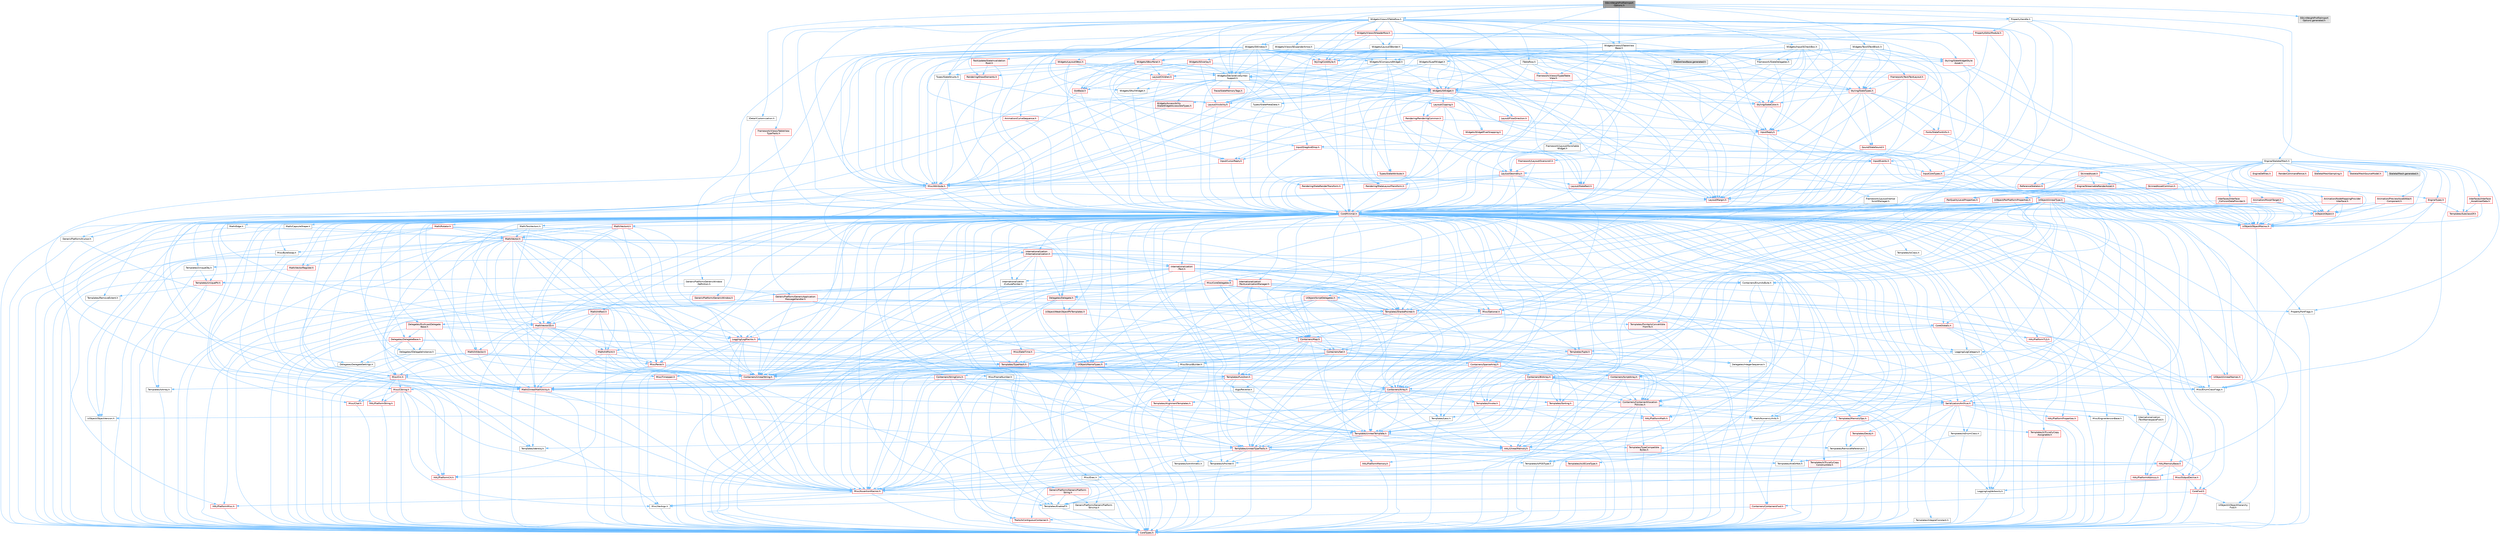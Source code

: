 digraph "SSkinWeightProfileImportOptions.h"
{
 // INTERACTIVE_SVG=YES
 // LATEX_PDF_SIZE
  bgcolor="transparent";
  edge [fontname=Helvetica,fontsize=10,labelfontname=Helvetica,labelfontsize=10];
  node [fontname=Helvetica,fontsize=10,shape=box,height=0.2,width=0.4];
  Node1 [id="Node000001",label="SSkinWeightProfileImport\lOptions.h",height=0.2,width=0.4,color="gray40", fillcolor="grey60", style="filled", fontcolor="black",tooltip=" "];
  Node1 -> Node2 [id="edge1_Node000001_Node000002",color="steelblue1",style="solid",tooltip=" "];
  Node2 [id="Node000002",label="Widgets/SCompoundWidget.h",height=0.2,width=0.4,color="grey40", fillcolor="white", style="filled",URL="$db/d0b/SCompoundWidget_8h.html",tooltip=" "];
  Node2 -> Node3 [id="edge2_Node000002_Node000003",color="steelblue1",style="solid",tooltip=" "];
  Node3 [id="Node000003",label="CoreMinimal.h",height=0.2,width=0.4,color="red", fillcolor="#FFF0F0", style="filled",URL="$d7/d67/CoreMinimal_8h.html",tooltip=" "];
  Node3 -> Node4 [id="edge3_Node000003_Node000004",color="steelblue1",style="solid",tooltip=" "];
  Node4 [id="Node000004",label="CoreTypes.h",height=0.2,width=0.4,color="red", fillcolor="#FFF0F0", style="filled",URL="$dc/dec/CoreTypes_8h.html",tooltip=" "];
  Node3 -> Node18 [id="edge4_Node000003_Node000018",color="steelblue1",style="solid",tooltip=" "];
  Node18 [id="Node000018",label="CoreFwd.h",height=0.2,width=0.4,color="red", fillcolor="#FFF0F0", style="filled",URL="$d1/d1e/CoreFwd_8h.html",tooltip=" "];
  Node18 -> Node4 [id="edge5_Node000018_Node000004",color="steelblue1",style="solid",tooltip=" "];
  Node18 -> Node19 [id="edge6_Node000018_Node000019",color="steelblue1",style="solid",tooltip=" "];
  Node19 [id="Node000019",label="Containers/ContainersFwd.h",height=0.2,width=0.4,color="red", fillcolor="#FFF0F0", style="filled",URL="$d4/d0a/ContainersFwd_8h.html",tooltip=" "];
  Node19 -> Node4 [id="edge7_Node000019_Node000004",color="steelblue1",style="solid",tooltip=" "];
  Node19 -> Node20 [id="edge8_Node000019_Node000020",color="steelblue1",style="solid",tooltip=" "];
  Node20 [id="Node000020",label="Traits/IsContiguousContainer.h",height=0.2,width=0.4,color="red", fillcolor="#FFF0F0", style="filled",URL="$d5/d3c/IsContiguousContainer_8h.html",tooltip=" "];
  Node20 -> Node4 [id="edge9_Node000020_Node000004",color="steelblue1",style="solid",tooltip=" "];
  Node18 -> Node24 [id="edge10_Node000018_Node000024",color="steelblue1",style="solid",tooltip=" "];
  Node24 [id="Node000024",label="UObject/UObjectHierarchy\lFwd.h",height=0.2,width=0.4,color="grey40", fillcolor="white", style="filled",URL="$d3/d13/UObjectHierarchyFwd_8h.html",tooltip=" "];
  Node3 -> Node24 [id="edge11_Node000003_Node000024",color="steelblue1",style="solid",tooltip=" "];
  Node3 -> Node19 [id="edge12_Node000003_Node000019",color="steelblue1",style="solid",tooltip=" "];
  Node3 -> Node25 [id="edge13_Node000003_Node000025",color="steelblue1",style="solid",tooltip=" "];
  Node25 [id="Node000025",label="Misc/VarArgs.h",height=0.2,width=0.4,color="grey40", fillcolor="white", style="filled",URL="$d5/d6f/VarArgs_8h.html",tooltip=" "];
  Node25 -> Node4 [id="edge14_Node000025_Node000004",color="steelblue1",style="solid",tooltip=" "];
  Node3 -> Node26 [id="edge15_Node000003_Node000026",color="steelblue1",style="solid",tooltip=" "];
  Node26 [id="Node000026",label="Logging/LogVerbosity.h",height=0.2,width=0.4,color="grey40", fillcolor="white", style="filled",URL="$d2/d8f/LogVerbosity_8h.html",tooltip=" "];
  Node26 -> Node4 [id="edge16_Node000026_Node000004",color="steelblue1",style="solid",tooltip=" "];
  Node3 -> Node27 [id="edge17_Node000003_Node000027",color="steelblue1",style="solid",tooltip=" "];
  Node27 [id="Node000027",label="Misc/OutputDevice.h",height=0.2,width=0.4,color="red", fillcolor="#FFF0F0", style="filled",URL="$d7/d32/OutputDevice_8h.html",tooltip=" "];
  Node27 -> Node18 [id="edge18_Node000027_Node000018",color="steelblue1",style="solid",tooltip=" "];
  Node27 -> Node4 [id="edge19_Node000027_Node000004",color="steelblue1",style="solid",tooltip=" "];
  Node27 -> Node26 [id="edge20_Node000027_Node000026",color="steelblue1",style="solid",tooltip=" "];
  Node27 -> Node25 [id="edge21_Node000027_Node000025",color="steelblue1",style="solid",tooltip=" "];
  Node3 -> Node33 [id="edge22_Node000003_Node000033",color="steelblue1",style="solid",tooltip=" "];
  Node33 [id="Node000033",label="HAL/PlatformCrt.h",height=0.2,width=0.4,color="red", fillcolor="#FFF0F0", style="filled",URL="$d8/d75/PlatformCrt_8h.html",tooltip=" "];
  Node3 -> Node43 [id="edge23_Node000003_Node000043",color="steelblue1",style="solid",tooltip=" "];
  Node43 [id="Node000043",label="HAL/PlatformMisc.h",height=0.2,width=0.4,color="red", fillcolor="#FFF0F0", style="filled",URL="$d0/df5/PlatformMisc_8h.html",tooltip=" "];
  Node43 -> Node4 [id="edge24_Node000043_Node000004",color="steelblue1",style="solid",tooltip=" "];
  Node3 -> Node62 [id="edge25_Node000003_Node000062",color="steelblue1",style="solid",tooltip=" "];
  Node62 [id="Node000062",label="Misc/AssertionMacros.h",height=0.2,width=0.4,color="red", fillcolor="#FFF0F0", style="filled",URL="$d0/dfa/AssertionMacros_8h.html",tooltip=" "];
  Node62 -> Node4 [id="edge26_Node000062_Node000004",color="steelblue1",style="solid",tooltip=" "];
  Node62 -> Node43 [id="edge27_Node000062_Node000043",color="steelblue1",style="solid",tooltip=" "];
  Node62 -> Node63 [id="edge28_Node000062_Node000063",color="steelblue1",style="solid",tooltip=" "];
  Node63 [id="Node000063",label="Templates/EnableIf.h",height=0.2,width=0.4,color="grey40", fillcolor="white", style="filled",URL="$d7/d60/EnableIf_8h.html",tooltip=" "];
  Node63 -> Node4 [id="edge29_Node000063_Node000004",color="steelblue1",style="solid",tooltip=" "];
  Node62 -> Node25 [id="edge30_Node000062_Node000025",color="steelblue1",style="solid",tooltip=" "];
  Node3 -> Node71 [id="edge31_Node000003_Node000071",color="steelblue1",style="solid",tooltip=" "];
  Node71 [id="Node000071",label="Templates/IsPointer.h",height=0.2,width=0.4,color="grey40", fillcolor="white", style="filled",URL="$d7/d05/IsPointer_8h.html",tooltip=" "];
  Node71 -> Node4 [id="edge32_Node000071_Node000004",color="steelblue1",style="solid",tooltip=" "];
  Node3 -> Node72 [id="edge33_Node000003_Node000072",color="steelblue1",style="solid",tooltip=" "];
  Node72 [id="Node000072",label="HAL/PlatformMemory.h",height=0.2,width=0.4,color="red", fillcolor="#FFF0F0", style="filled",URL="$de/d68/PlatformMemory_8h.html",tooltip=" "];
  Node72 -> Node4 [id="edge34_Node000072_Node000004",color="steelblue1",style="solid",tooltip=" "];
  Node3 -> Node55 [id="edge35_Node000003_Node000055",color="steelblue1",style="solid",tooltip=" "];
  Node55 [id="Node000055",label="HAL/PlatformAtomics.h",height=0.2,width=0.4,color="red", fillcolor="#FFF0F0", style="filled",URL="$d3/d36/PlatformAtomics_8h.html",tooltip=" "];
  Node55 -> Node4 [id="edge36_Node000055_Node000004",color="steelblue1",style="solid",tooltip=" "];
  Node3 -> Node77 [id="edge37_Node000003_Node000077",color="steelblue1",style="solid",tooltip=" "];
  Node77 [id="Node000077",label="Misc/Exec.h",height=0.2,width=0.4,color="grey40", fillcolor="white", style="filled",URL="$de/ddb/Exec_8h.html",tooltip=" "];
  Node77 -> Node4 [id="edge38_Node000077_Node000004",color="steelblue1",style="solid",tooltip=" "];
  Node77 -> Node62 [id="edge39_Node000077_Node000062",color="steelblue1",style="solid",tooltip=" "];
  Node3 -> Node78 [id="edge40_Node000003_Node000078",color="steelblue1",style="solid",tooltip=" "];
  Node78 [id="Node000078",label="HAL/MemoryBase.h",height=0.2,width=0.4,color="red", fillcolor="#FFF0F0", style="filled",URL="$d6/d9f/MemoryBase_8h.html",tooltip=" "];
  Node78 -> Node4 [id="edge41_Node000078_Node000004",color="steelblue1",style="solid",tooltip=" "];
  Node78 -> Node55 [id="edge42_Node000078_Node000055",color="steelblue1",style="solid",tooltip=" "];
  Node78 -> Node33 [id="edge43_Node000078_Node000033",color="steelblue1",style="solid",tooltip=" "];
  Node78 -> Node77 [id="edge44_Node000078_Node000077",color="steelblue1",style="solid",tooltip=" "];
  Node78 -> Node27 [id="edge45_Node000078_Node000027",color="steelblue1",style="solid",tooltip=" "];
  Node3 -> Node88 [id="edge46_Node000003_Node000088",color="steelblue1",style="solid",tooltip=" "];
  Node88 [id="Node000088",label="HAL/UnrealMemory.h",height=0.2,width=0.4,color="red", fillcolor="#FFF0F0", style="filled",URL="$d9/d96/UnrealMemory_8h.html",tooltip=" "];
  Node88 -> Node4 [id="edge47_Node000088_Node000004",color="steelblue1",style="solid",tooltip=" "];
  Node88 -> Node78 [id="edge48_Node000088_Node000078",color="steelblue1",style="solid",tooltip=" "];
  Node88 -> Node72 [id="edge49_Node000088_Node000072",color="steelblue1",style="solid",tooltip=" "];
  Node88 -> Node71 [id="edge50_Node000088_Node000071",color="steelblue1",style="solid",tooltip=" "];
  Node3 -> Node90 [id="edge51_Node000003_Node000090",color="steelblue1",style="solid",tooltip=" "];
  Node90 [id="Node000090",label="Templates/IsArithmetic.h",height=0.2,width=0.4,color="grey40", fillcolor="white", style="filled",URL="$d2/d5d/IsArithmetic_8h.html",tooltip=" "];
  Node90 -> Node4 [id="edge52_Node000090_Node000004",color="steelblue1",style="solid",tooltip=" "];
  Node3 -> Node84 [id="edge53_Node000003_Node000084",color="steelblue1",style="solid",tooltip=" "];
  Node84 [id="Node000084",label="Templates/AndOrNot.h",height=0.2,width=0.4,color="grey40", fillcolor="white", style="filled",URL="$db/d0a/AndOrNot_8h.html",tooltip=" "];
  Node84 -> Node4 [id="edge54_Node000084_Node000004",color="steelblue1",style="solid",tooltip=" "];
  Node3 -> Node91 [id="edge55_Node000003_Node000091",color="steelblue1",style="solid",tooltip=" "];
  Node91 [id="Node000091",label="Templates/IsPODType.h",height=0.2,width=0.4,color="grey40", fillcolor="white", style="filled",URL="$d7/db1/IsPODType_8h.html",tooltip=" "];
  Node91 -> Node4 [id="edge56_Node000091_Node000004",color="steelblue1",style="solid",tooltip=" "];
  Node3 -> Node92 [id="edge57_Node000003_Node000092",color="steelblue1",style="solid",tooltip=" "];
  Node92 [id="Node000092",label="Templates/IsUECoreType.h",height=0.2,width=0.4,color="red", fillcolor="#FFF0F0", style="filled",URL="$d1/db8/IsUECoreType_8h.html",tooltip=" "];
  Node92 -> Node4 [id="edge58_Node000092_Node000004",color="steelblue1",style="solid",tooltip=" "];
  Node3 -> Node85 [id="edge59_Node000003_Node000085",color="steelblue1",style="solid",tooltip=" "];
  Node85 [id="Node000085",label="Templates/IsTriviallyCopy\lConstructible.h",height=0.2,width=0.4,color="red", fillcolor="#FFF0F0", style="filled",URL="$d3/d78/IsTriviallyCopyConstructible_8h.html",tooltip=" "];
  Node85 -> Node4 [id="edge60_Node000085_Node000004",color="steelblue1",style="solid",tooltip=" "];
  Node3 -> Node93 [id="edge61_Node000003_Node000093",color="steelblue1",style="solid",tooltip=" "];
  Node93 [id="Node000093",label="Templates/UnrealTypeTraits.h",height=0.2,width=0.4,color="red", fillcolor="#FFF0F0", style="filled",URL="$d2/d2d/UnrealTypeTraits_8h.html",tooltip=" "];
  Node93 -> Node4 [id="edge62_Node000093_Node000004",color="steelblue1",style="solid",tooltip=" "];
  Node93 -> Node71 [id="edge63_Node000093_Node000071",color="steelblue1",style="solid",tooltip=" "];
  Node93 -> Node62 [id="edge64_Node000093_Node000062",color="steelblue1",style="solid",tooltip=" "];
  Node93 -> Node84 [id="edge65_Node000093_Node000084",color="steelblue1",style="solid",tooltip=" "];
  Node93 -> Node63 [id="edge66_Node000093_Node000063",color="steelblue1",style="solid",tooltip=" "];
  Node93 -> Node90 [id="edge67_Node000093_Node000090",color="steelblue1",style="solid",tooltip=" "];
  Node93 -> Node91 [id="edge68_Node000093_Node000091",color="steelblue1",style="solid",tooltip=" "];
  Node93 -> Node92 [id="edge69_Node000093_Node000092",color="steelblue1",style="solid",tooltip=" "];
  Node93 -> Node85 [id="edge70_Node000093_Node000085",color="steelblue1",style="solid",tooltip=" "];
  Node3 -> Node63 [id="edge71_Node000003_Node000063",color="steelblue1",style="solid",tooltip=" "];
  Node3 -> Node95 [id="edge72_Node000003_Node000095",color="steelblue1",style="solid",tooltip=" "];
  Node95 [id="Node000095",label="Templates/RemoveReference.h",height=0.2,width=0.4,color="grey40", fillcolor="white", style="filled",URL="$da/dbe/RemoveReference_8h.html",tooltip=" "];
  Node95 -> Node4 [id="edge73_Node000095_Node000004",color="steelblue1",style="solid",tooltip=" "];
  Node3 -> Node96 [id="edge74_Node000003_Node000096",color="steelblue1",style="solid",tooltip=" "];
  Node96 [id="Node000096",label="Templates/IntegralConstant.h",height=0.2,width=0.4,color="grey40", fillcolor="white", style="filled",URL="$db/d1b/IntegralConstant_8h.html",tooltip=" "];
  Node96 -> Node4 [id="edge75_Node000096_Node000004",color="steelblue1",style="solid",tooltip=" "];
  Node3 -> Node97 [id="edge76_Node000003_Node000097",color="steelblue1",style="solid",tooltip=" "];
  Node97 [id="Node000097",label="Templates/IsClass.h",height=0.2,width=0.4,color="grey40", fillcolor="white", style="filled",URL="$db/dcb/IsClass_8h.html",tooltip=" "];
  Node97 -> Node4 [id="edge77_Node000097_Node000004",color="steelblue1",style="solid",tooltip=" "];
  Node3 -> Node98 [id="edge78_Node000003_Node000098",color="steelblue1",style="solid",tooltip=" "];
  Node98 [id="Node000098",label="Templates/TypeCompatible\lBytes.h",height=0.2,width=0.4,color="red", fillcolor="#FFF0F0", style="filled",URL="$df/d0a/TypeCompatibleBytes_8h.html",tooltip=" "];
  Node98 -> Node4 [id="edge79_Node000098_Node000004",color="steelblue1",style="solid",tooltip=" "];
  Node3 -> Node20 [id="edge80_Node000003_Node000020",color="steelblue1",style="solid",tooltip=" "];
  Node3 -> Node99 [id="edge81_Node000003_Node000099",color="steelblue1",style="solid",tooltip=" "];
  Node99 [id="Node000099",label="Templates/UnrealTemplate.h",height=0.2,width=0.4,color="red", fillcolor="#FFF0F0", style="filled",URL="$d4/d24/UnrealTemplate_8h.html",tooltip=" "];
  Node99 -> Node4 [id="edge82_Node000099_Node000004",color="steelblue1",style="solid",tooltip=" "];
  Node99 -> Node71 [id="edge83_Node000099_Node000071",color="steelblue1",style="solid",tooltip=" "];
  Node99 -> Node88 [id="edge84_Node000099_Node000088",color="steelblue1",style="solid",tooltip=" "];
  Node99 -> Node93 [id="edge85_Node000099_Node000093",color="steelblue1",style="solid",tooltip=" "];
  Node99 -> Node95 [id="edge86_Node000099_Node000095",color="steelblue1",style="solid",tooltip=" "];
  Node99 -> Node98 [id="edge87_Node000099_Node000098",color="steelblue1",style="solid",tooltip=" "];
  Node99 -> Node66 [id="edge88_Node000099_Node000066",color="steelblue1",style="solid",tooltip=" "];
  Node66 [id="Node000066",label="Templates/Identity.h",height=0.2,width=0.4,color="grey40", fillcolor="white", style="filled",URL="$d0/dd5/Identity_8h.html",tooltip=" "];
  Node99 -> Node20 [id="edge89_Node000099_Node000020",color="steelblue1",style="solid",tooltip=" "];
  Node3 -> Node48 [id="edge90_Node000003_Node000048",color="steelblue1",style="solid",tooltip=" "];
  Node48 [id="Node000048",label="Math/NumericLimits.h",height=0.2,width=0.4,color="grey40", fillcolor="white", style="filled",URL="$df/d1b/NumericLimits_8h.html",tooltip=" "];
  Node48 -> Node4 [id="edge91_Node000048_Node000004",color="steelblue1",style="solid",tooltip=" "];
  Node3 -> Node103 [id="edge92_Node000003_Node000103",color="steelblue1",style="solid",tooltip=" "];
  Node103 [id="Node000103",label="HAL/PlatformMath.h",height=0.2,width=0.4,color="red", fillcolor="#FFF0F0", style="filled",URL="$dc/d53/PlatformMath_8h.html",tooltip=" "];
  Node103 -> Node4 [id="edge93_Node000103_Node000004",color="steelblue1",style="solid",tooltip=" "];
  Node3 -> Node86 [id="edge94_Node000003_Node000086",color="steelblue1",style="solid",tooltip=" "];
  Node86 [id="Node000086",label="Templates/IsTriviallyCopy\lAssignable.h",height=0.2,width=0.4,color="red", fillcolor="#FFF0F0", style="filled",URL="$d2/df2/IsTriviallyCopyAssignable_8h.html",tooltip=" "];
  Node86 -> Node4 [id="edge95_Node000086_Node000004",color="steelblue1",style="solid",tooltip=" "];
  Node3 -> Node111 [id="edge96_Node000003_Node000111",color="steelblue1",style="solid",tooltip=" "];
  Node111 [id="Node000111",label="Templates/MemoryOps.h",height=0.2,width=0.4,color="red", fillcolor="#FFF0F0", style="filled",URL="$db/dea/MemoryOps_8h.html",tooltip=" "];
  Node111 -> Node4 [id="edge97_Node000111_Node000004",color="steelblue1",style="solid",tooltip=" "];
  Node111 -> Node88 [id="edge98_Node000111_Node000088",color="steelblue1",style="solid",tooltip=" "];
  Node111 -> Node86 [id="edge99_Node000111_Node000086",color="steelblue1",style="solid",tooltip=" "];
  Node111 -> Node85 [id="edge100_Node000111_Node000085",color="steelblue1",style="solid",tooltip=" "];
  Node111 -> Node93 [id="edge101_Node000111_Node000093",color="steelblue1",style="solid",tooltip=" "];
  Node3 -> Node112 [id="edge102_Node000003_Node000112",color="steelblue1",style="solid",tooltip=" "];
  Node112 [id="Node000112",label="Containers/ContainerAllocation\lPolicies.h",height=0.2,width=0.4,color="red", fillcolor="#FFF0F0", style="filled",URL="$d7/dff/ContainerAllocationPolicies_8h.html",tooltip=" "];
  Node112 -> Node4 [id="edge103_Node000112_Node000004",color="steelblue1",style="solid",tooltip=" "];
  Node112 -> Node112 [id="edge104_Node000112_Node000112",color="steelblue1",style="solid",tooltip=" "];
  Node112 -> Node103 [id="edge105_Node000112_Node000103",color="steelblue1",style="solid",tooltip=" "];
  Node112 -> Node88 [id="edge106_Node000112_Node000088",color="steelblue1",style="solid",tooltip=" "];
  Node112 -> Node48 [id="edge107_Node000112_Node000048",color="steelblue1",style="solid",tooltip=" "];
  Node112 -> Node62 [id="edge108_Node000112_Node000062",color="steelblue1",style="solid",tooltip=" "];
  Node112 -> Node111 [id="edge109_Node000112_Node000111",color="steelblue1",style="solid",tooltip=" "];
  Node112 -> Node98 [id="edge110_Node000112_Node000098",color="steelblue1",style="solid",tooltip=" "];
  Node3 -> Node115 [id="edge111_Node000003_Node000115",color="steelblue1",style="solid",tooltip=" "];
  Node115 [id="Node000115",label="Templates/IsEnumClass.h",height=0.2,width=0.4,color="grey40", fillcolor="white", style="filled",URL="$d7/d15/IsEnumClass_8h.html",tooltip=" "];
  Node115 -> Node4 [id="edge112_Node000115_Node000004",color="steelblue1",style="solid",tooltip=" "];
  Node115 -> Node84 [id="edge113_Node000115_Node000084",color="steelblue1",style="solid",tooltip=" "];
  Node3 -> Node116 [id="edge114_Node000003_Node000116",color="steelblue1",style="solid",tooltip=" "];
  Node116 [id="Node000116",label="HAL/PlatformProperties.h",height=0.2,width=0.4,color="red", fillcolor="#FFF0F0", style="filled",URL="$d9/db0/PlatformProperties_8h.html",tooltip=" "];
  Node116 -> Node4 [id="edge115_Node000116_Node000004",color="steelblue1",style="solid",tooltip=" "];
  Node3 -> Node119 [id="edge116_Node000003_Node000119",color="steelblue1",style="solid",tooltip=" "];
  Node119 [id="Node000119",label="Misc/EngineVersionBase.h",height=0.2,width=0.4,color="grey40", fillcolor="white", style="filled",URL="$d5/d2b/EngineVersionBase_8h.html",tooltip=" "];
  Node119 -> Node4 [id="edge117_Node000119_Node000004",color="steelblue1",style="solid",tooltip=" "];
  Node3 -> Node120 [id="edge118_Node000003_Node000120",color="steelblue1",style="solid",tooltip=" "];
  Node120 [id="Node000120",label="Internationalization\l/TextNamespaceFwd.h",height=0.2,width=0.4,color="grey40", fillcolor="white", style="filled",URL="$d8/d97/TextNamespaceFwd_8h.html",tooltip=" "];
  Node120 -> Node4 [id="edge119_Node000120_Node000004",color="steelblue1",style="solid",tooltip=" "];
  Node3 -> Node121 [id="edge120_Node000003_Node000121",color="steelblue1",style="solid",tooltip=" "];
  Node121 [id="Node000121",label="Serialization/Archive.h",height=0.2,width=0.4,color="red", fillcolor="#FFF0F0", style="filled",URL="$d7/d3b/Archive_8h.html",tooltip=" "];
  Node121 -> Node18 [id="edge121_Node000121_Node000018",color="steelblue1",style="solid",tooltip=" "];
  Node121 -> Node4 [id="edge122_Node000121_Node000004",color="steelblue1",style="solid",tooltip=" "];
  Node121 -> Node116 [id="edge123_Node000121_Node000116",color="steelblue1",style="solid",tooltip=" "];
  Node121 -> Node120 [id="edge124_Node000121_Node000120",color="steelblue1",style="solid",tooltip=" "];
  Node121 -> Node62 [id="edge125_Node000121_Node000062",color="steelblue1",style="solid",tooltip=" "];
  Node121 -> Node119 [id="edge126_Node000121_Node000119",color="steelblue1",style="solid",tooltip=" "];
  Node121 -> Node25 [id="edge127_Node000121_Node000025",color="steelblue1",style="solid",tooltip=" "];
  Node121 -> Node63 [id="edge128_Node000121_Node000063",color="steelblue1",style="solid",tooltip=" "];
  Node121 -> Node115 [id="edge129_Node000121_Node000115",color="steelblue1",style="solid",tooltip=" "];
  Node121 -> Node99 [id="edge130_Node000121_Node000099",color="steelblue1",style="solid",tooltip=" "];
  Node121 -> Node124 [id="edge131_Node000121_Node000124",color="steelblue1",style="solid",tooltip=" "];
  Node124 [id="Node000124",label="UObject/ObjectVersion.h",height=0.2,width=0.4,color="grey40", fillcolor="white", style="filled",URL="$da/d63/ObjectVersion_8h.html",tooltip=" "];
  Node124 -> Node4 [id="edge132_Node000124_Node000004",color="steelblue1",style="solid",tooltip=" "];
  Node3 -> Node125 [id="edge133_Node000003_Node000125",color="steelblue1",style="solid",tooltip=" "];
  Node125 [id="Node000125",label="Templates/Less.h",height=0.2,width=0.4,color="grey40", fillcolor="white", style="filled",URL="$de/dc8/Less_8h.html",tooltip=" "];
  Node125 -> Node4 [id="edge134_Node000125_Node000004",color="steelblue1",style="solid",tooltip=" "];
  Node125 -> Node99 [id="edge135_Node000125_Node000099",color="steelblue1",style="solid",tooltip=" "];
  Node3 -> Node126 [id="edge136_Node000003_Node000126",color="steelblue1",style="solid",tooltip=" "];
  Node126 [id="Node000126",label="Templates/Sorting.h",height=0.2,width=0.4,color="red", fillcolor="#FFF0F0", style="filled",URL="$d3/d9e/Sorting_8h.html",tooltip=" "];
  Node126 -> Node4 [id="edge137_Node000126_Node000004",color="steelblue1",style="solid",tooltip=" "];
  Node126 -> Node103 [id="edge138_Node000126_Node000103",color="steelblue1",style="solid",tooltip=" "];
  Node126 -> Node125 [id="edge139_Node000126_Node000125",color="steelblue1",style="solid",tooltip=" "];
  Node3 -> Node137 [id="edge140_Node000003_Node000137",color="steelblue1",style="solid",tooltip=" "];
  Node137 [id="Node000137",label="Misc/Char.h",height=0.2,width=0.4,color="red", fillcolor="#FFF0F0", style="filled",URL="$d0/d58/Char_8h.html",tooltip=" "];
  Node137 -> Node4 [id="edge141_Node000137_Node000004",color="steelblue1",style="solid",tooltip=" "];
  Node3 -> Node140 [id="edge142_Node000003_Node000140",color="steelblue1",style="solid",tooltip=" "];
  Node140 [id="Node000140",label="GenericPlatform/GenericPlatform\lStricmp.h",height=0.2,width=0.4,color="grey40", fillcolor="white", style="filled",URL="$d2/d86/GenericPlatformStricmp_8h.html",tooltip=" "];
  Node140 -> Node4 [id="edge143_Node000140_Node000004",color="steelblue1",style="solid",tooltip=" "];
  Node3 -> Node141 [id="edge144_Node000003_Node000141",color="steelblue1",style="solid",tooltip=" "];
  Node141 [id="Node000141",label="GenericPlatform/GenericPlatform\lString.h",height=0.2,width=0.4,color="red", fillcolor="#FFF0F0", style="filled",URL="$dd/d20/GenericPlatformString_8h.html",tooltip=" "];
  Node141 -> Node4 [id="edge145_Node000141_Node000004",color="steelblue1",style="solid",tooltip=" "];
  Node141 -> Node140 [id="edge146_Node000141_Node000140",color="steelblue1",style="solid",tooltip=" "];
  Node141 -> Node63 [id="edge147_Node000141_Node000063",color="steelblue1",style="solid",tooltip=" "];
  Node3 -> Node74 [id="edge148_Node000003_Node000074",color="steelblue1",style="solid",tooltip=" "];
  Node74 [id="Node000074",label="HAL/PlatformString.h",height=0.2,width=0.4,color="red", fillcolor="#FFF0F0", style="filled",URL="$db/db5/PlatformString_8h.html",tooltip=" "];
  Node74 -> Node4 [id="edge149_Node000074_Node000004",color="steelblue1",style="solid",tooltip=" "];
  Node3 -> Node144 [id="edge150_Node000003_Node000144",color="steelblue1",style="solid",tooltip=" "];
  Node144 [id="Node000144",label="Misc/CString.h",height=0.2,width=0.4,color="red", fillcolor="#FFF0F0", style="filled",URL="$d2/d49/CString_8h.html",tooltip=" "];
  Node144 -> Node4 [id="edge151_Node000144_Node000004",color="steelblue1",style="solid",tooltip=" "];
  Node144 -> Node33 [id="edge152_Node000144_Node000033",color="steelblue1",style="solid",tooltip=" "];
  Node144 -> Node74 [id="edge153_Node000144_Node000074",color="steelblue1",style="solid",tooltip=" "];
  Node144 -> Node62 [id="edge154_Node000144_Node000062",color="steelblue1",style="solid",tooltip=" "];
  Node144 -> Node137 [id="edge155_Node000144_Node000137",color="steelblue1",style="solid",tooltip=" "];
  Node144 -> Node25 [id="edge156_Node000144_Node000025",color="steelblue1",style="solid",tooltip=" "];
  Node3 -> Node145 [id="edge157_Node000003_Node000145",color="steelblue1",style="solid",tooltip=" "];
  Node145 [id="Node000145",label="Misc/Crc.h",height=0.2,width=0.4,color="red", fillcolor="#FFF0F0", style="filled",URL="$d4/dd2/Crc_8h.html",tooltip=" "];
  Node145 -> Node4 [id="edge158_Node000145_Node000004",color="steelblue1",style="solid",tooltip=" "];
  Node145 -> Node74 [id="edge159_Node000145_Node000074",color="steelblue1",style="solid",tooltip=" "];
  Node145 -> Node62 [id="edge160_Node000145_Node000062",color="steelblue1",style="solid",tooltip=" "];
  Node145 -> Node144 [id="edge161_Node000145_Node000144",color="steelblue1",style="solid",tooltip=" "];
  Node145 -> Node137 [id="edge162_Node000145_Node000137",color="steelblue1",style="solid",tooltip=" "];
  Node145 -> Node93 [id="edge163_Node000145_Node000093",color="steelblue1",style="solid",tooltip=" "];
  Node3 -> Node136 [id="edge164_Node000003_Node000136",color="steelblue1",style="solid",tooltip=" "];
  Node136 [id="Node000136",label="Math/UnrealMathUtility.h",height=0.2,width=0.4,color="red", fillcolor="#FFF0F0", style="filled",URL="$db/db8/UnrealMathUtility_8h.html",tooltip=" "];
  Node136 -> Node4 [id="edge165_Node000136_Node000004",color="steelblue1",style="solid",tooltip=" "];
  Node136 -> Node62 [id="edge166_Node000136_Node000062",color="steelblue1",style="solid",tooltip=" "];
  Node136 -> Node103 [id="edge167_Node000136_Node000103",color="steelblue1",style="solid",tooltip=" "];
  Node136 -> Node66 [id="edge168_Node000136_Node000066",color="steelblue1",style="solid",tooltip=" "];
  Node3 -> Node146 [id="edge169_Node000003_Node000146",color="steelblue1",style="solid",tooltip=" "];
  Node146 [id="Node000146",label="Containers/UnrealString.h",height=0.2,width=0.4,color="red", fillcolor="#FFF0F0", style="filled",URL="$d5/dba/UnrealString_8h.html",tooltip=" "];
  Node3 -> Node150 [id="edge170_Node000003_Node000150",color="steelblue1",style="solid",tooltip=" "];
  Node150 [id="Node000150",label="Containers/Array.h",height=0.2,width=0.4,color="red", fillcolor="#FFF0F0", style="filled",URL="$df/dd0/Array_8h.html",tooltip=" "];
  Node150 -> Node4 [id="edge171_Node000150_Node000004",color="steelblue1",style="solid",tooltip=" "];
  Node150 -> Node62 [id="edge172_Node000150_Node000062",color="steelblue1",style="solid",tooltip=" "];
  Node150 -> Node88 [id="edge173_Node000150_Node000088",color="steelblue1",style="solid",tooltip=" "];
  Node150 -> Node93 [id="edge174_Node000150_Node000093",color="steelblue1",style="solid",tooltip=" "];
  Node150 -> Node99 [id="edge175_Node000150_Node000099",color="steelblue1",style="solid",tooltip=" "];
  Node150 -> Node112 [id="edge176_Node000150_Node000112",color="steelblue1",style="solid",tooltip=" "];
  Node150 -> Node121 [id="edge177_Node000150_Node000121",color="steelblue1",style="solid",tooltip=" "];
  Node150 -> Node129 [id="edge178_Node000150_Node000129",color="steelblue1",style="solid",tooltip=" "];
  Node129 [id="Node000129",label="Templates/Invoke.h",height=0.2,width=0.4,color="red", fillcolor="#FFF0F0", style="filled",URL="$d7/deb/Invoke_8h.html",tooltip=" "];
  Node129 -> Node4 [id="edge179_Node000129_Node000004",color="steelblue1",style="solid",tooltip=" "];
  Node129 -> Node99 [id="edge180_Node000129_Node000099",color="steelblue1",style="solid",tooltip=" "];
  Node150 -> Node125 [id="edge181_Node000150_Node000125",color="steelblue1",style="solid",tooltip=" "];
  Node150 -> Node126 [id="edge182_Node000150_Node000126",color="steelblue1",style="solid",tooltip=" "];
  Node150 -> Node173 [id="edge183_Node000150_Node000173",color="steelblue1",style="solid",tooltip=" "];
  Node173 [id="Node000173",label="Templates/AlignmentTemplates.h",height=0.2,width=0.4,color="red", fillcolor="#FFF0F0", style="filled",URL="$dd/d32/AlignmentTemplates_8h.html",tooltip=" "];
  Node173 -> Node4 [id="edge184_Node000173_Node000004",color="steelblue1",style="solid",tooltip=" "];
  Node173 -> Node71 [id="edge185_Node000173_Node000071",color="steelblue1",style="solid",tooltip=" "];
  Node3 -> Node174 [id="edge186_Node000003_Node000174",color="steelblue1",style="solid",tooltip=" "];
  Node174 [id="Node000174",label="Misc/FrameNumber.h",height=0.2,width=0.4,color="grey40", fillcolor="white", style="filled",URL="$dd/dbd/FrameNumber_8h.html",tooltip=" "];
  Node174 -> Node4 [id="edge187_Node000174_Node000004",color="steelblue1",style="solid",tooltip=" "];
  Node174 -> Node48 [id="edge188_Node000174_Node000048",color="steelblue1",style="solid",tooltip=" "];
  Node174 -> Node136 [id="edge189_Node000174_Node000136",color="steelblue1",style="solid",tooltip=" "];
  Node174 -> Node63 [id="edge190_Node000174_Node000063",color="steelblue1",style="solid",tooltip=" "];
  Node174 -> Node93 [id="edge191_Node000174_Node000093",color="steelblue1",style="solid",tooltip=" "];
  Node3 -> Node175 [id="edge192_Node000003_Node000175",color="steelblue1",style="solid",tooltip=" "];
  Node175 [id="Node000175",label="Misc/Timespan.h",height=0.2,width=0.4,color="red", fillcolor="#FFF0F0", style="filled",URL="$da/dd9/Timespan_8h.html",tooltip=" "];
  Node175 -> Node4 [id="edge193_Node000175_Node000004",color="steelblue1",style="solid",tooltip=" "];
  Node175 -> Node136 [id="edge194_Node000175_Node000136",color="steelblue1",style="solid",tooltip=" "];
  Node175 -> Node62 [id="edge195_Node000175_Node000062",color="steelblue1",style="solid",tooltip=" "];
  Node3 -> Node177 [id="edge196_Node000003_Node000177",color="steelblue1",style="solid",tooltip=" "];
  Node177 [id="Node000177",label="Containers/StringConv.h",height=0.2,width=0.4,color="red", fillcolor="#FFF0F0", style="filled",URL="$d3/ddf/StringConv_8h.html",tooltip=" "];
  Node177 -> Node4 [id="edge197_Node000177_Node000004",color="steelblue1",style="solid",tooltip=" "];
  Node177 -> Node62 [id="edge198_Node000177_Node000062",color="steelblue1",style="solid",tooltip=" "];
  Node177 -> Node112 [id="edge199_Node000177_Node000112",color="steelblue1",style="solid",tooltip=" "];
  Node177 -> Node150 [id="edge200_Node000177_Node000150",color="steelblue1",style="solid",tooltip=" "];
  Node177 -> Node144 [id="edge201_Node000177_Node000144",color="steelblue1",style="solid",tooltip=" "];
  Node177 -> Node178 [id="edge202_Node000177_Node000178",color="steelblue1",style="solid",tooltip=" "];
  Node178 [id="Node000178",label="Templates/IsArray.h",height=0.2,width=0.4,color="grey40", fillcolor="white", style="filled",URL="$d8/d8d/IsArray_8h.html",tooltip=" "];
  Node178 -> Node4 [id="edge203_Node000178_Node000004",color="steelblue1",style="solid",tooltip=" "];
  Node177 -> Node99 [id="edge204_Node000177_Node000099",color="steelblue1",style="solid",tooltip=" "];
  Node177 -> Node93 [id="edge205_Node000177_Node000093",color="steelblue1",style="solid",tooltip=" "];
  Node177 -> Node20 [id="edge206_Node000177_Node000020",color="steelblue1",style="solid",tooltip=" "];
  Node3 -> Node179 [id="edge207_Node000003_Node000179",color="steelblue1",style="solid",tooltip=" "];
  Node179 [id="Node000179",label="UObject/UnrealNames.h",height=0.2,width=0.4,color="red", fillcolor="#FFF0F0", style="filled",URL="$d8/db1/UnrealNames_8h.html",tooltip=" "];
  Node179 -> Node4 [id="edge208_Node000179_Node000004",color="steelblue1",style="solid",tooltip=" "];
  Node3 -> Node181 [id="edge209_Node000003_Node000181",color="steelblue1",style="solid",tooltip=" "];
  Node181 [id="Node000181",label="UObject/NameTypes.h",height=0.2,width=0.4,color="red", fillcolor="#FFF0F0", style="filled",URL="$d6/d35/NameTypes_8h.html",tooltip=" "];
  Node181 -> Node4 [id="edge210_Node000181_Node000004",color="steelblue1",style="solid",tooltip=" "];
  Node181 -> Node62 [id="edge211_Node000181_Node000062",color="steelblue1",style="solid",tooltip=" "];
  Node181 -> Node88 [id="edge212_Node000181_Node000088",color="steelblue1",style="solid",tooltip=" "];
  Node181 -> Node93 [id="edge213_Node000181_Node000093",color="steelblue1",style="solid",tooltip=" "];
  Node181 -> Node99 [id="edge214_Node000181_Node000099",color="steelblue1",style="solid",tooltip=" "];
  Node181 -> Node146 [id="edge215_Node000181_Node000146",color="steelblue1",style="solid",tooltip=" "];
  Node181 -> Node177 [id="edge216_Node000181_Node000177",color="steelblue1",style="solid",tooltip=" "];
  Node181 -> Node179 [id="edge217_Node000181_Node000179",color="steelblue1",style="solid",tooltip=" "];
  Node3 -> Node189 [id="edge218_Node000003_Node000189",color="steelblue1",style="solid",tooltip=" "];
  Node189 [id="Node000189",label="Misc/Parse.h",height=0.2,width=0.4,color="red", fillcolor="#FFF0F0", style="filled",URL="$dc/d71/Parse_8h.html",tooltip=" "];
  Node189 -> Node146 [id="edge219_Node000189_Node000146",color="steelblue1",style="solid",tooltip=" "];
  Node189 -> Node4 [id="edge220_Node000189_Node000004",color="steelblue1",style="solid",tooltip=" "];
  Node189 -> Node33 [id="edge221_Node000189_Node000033",color="steelblue1",style="solid",tooltip=" "];
  Node189 -> Node50 [id="edge222_Node000189_Node000050",color="steelblue1",style="solid",tooltip=" "];
  Node50 [id="Node000050",label="Misc/EnumClassFlags.h",height=0.2,width=0.4,color="grey40", fillcolor="white", style="filled",URL="$d8/de7/EnumClassFlags_8h.html",tooltip=" "];
  Node189 -> Node190 [id="edge223_Node000189_Node000190",color="steelblue1",style="solid",tooltip=" "];
  Node190 [id="Node000190",label="Templates/Function.h",height=0.2,width=0.4,color="red", fillcolor="#FFF0F0", style="filled",URL="$df/df5/Function_8h.html",tooltip=" "];
  Node190 -> Node4 [id="edge224_Node000190_Node000004",color="steelblue1",style="solid",tooltip=" "];
  Node190 -> Node62 [id="edge225_Node000190_Node000062",color="steelblue1",style="solid",tooltip=" "];
  Node190 -> Node88 [id="edge226_Node000190_Node000088",color="steelblue1",style="solid",tooltip=" "];
  Node190 -> Node93 [id="edge227_Node000190_Node000093",color="steelblue1",style="solid",tooltip=" "];
  Node190 -> Node129 [id="edge228_Node000190_Node000129",color="steelblue1",style="solid",tooltip=" "];
  Node190 -> Node99 [id="edge229_Node000190_Node000099",color="steelblue1",style="solid",tooltip=" "];
  Node190 -> Node136 [id="edge230_Node000190_Node000136",color="steelblue1",style="solid",tooltip=" "];
  Node3 -> Node173 [id="edge231_Node000003_Node000173",color="steelblue1",style="solid",tooltip=" "];
  Node3 -> Node192 [id="edge232_Node000003_Node000192",color="steelblue1",style="solid",tooltip=" "];
  Node192 [id="Node000192",label="Misc/StructBuilder.h",height=0.2,width=0.4,color="grey40", fillcolor="white", style="filled",URL="$d9/db3/StructBuilder_8h.html",tooltip=" "];
  Node192 -> Node4 [id="edge233_Node000192_Node000004",color="steelblue1",style="solid",tooltip=" "];
  Node192 -> Node136 [id="edge234_Node000192_Node000136",color="steelblue1",style="solid",tooltip=" "];
  Node192 -> Node173 [id="edge235_Node000192_Node000173",color="steelblue1",style="solid",tooltip=" "];
  Node3 -> Node105 [id="edge236_Node000003_Node000105",color="steelblue1",style="solid",tooltip=" "];
  Node105 [id="Node000105",label="Templates/Decay.h",height=0.2,width=0.4,color="red", fillcolor="#FFF0F0", style="filled",URL="$dd/d0f/Decay_8h.html",tooltip=" "];
  Node105 -> Node4 [id="edge237_Node000105_Node000004",color="steelblue1",style="solid",tooltip=" "];
  Node105 -> Node95 [id="edge238_Node000105_Node000095",color="steelblue1",style="solid",tooltip=" "];
  Node3 -> Node193 [id="edge239_Node000003_Node000193",color="steelblue1",style="solid",tooltip=" "];
  Node193 [id="Node000193",label="Templates/PointerIsConvertible\lFromTo.h",height=0.2,width=0.4,color="red", fillcolor="#FFF0F0", style="filled",URL="$d6/d65/PointerIsConvertibleFromTo_8h.html",tooltip=" "];
  Node193 -> Node4 [id="edge240_Node000193_Node000004",color="steelblue1",style="solid",tooltip=" "];
  Node3 -> Node129 [id="edge241_Node000003_Node000129",color="steelblue1",style="solid",tooltip=" "];
  Node3 -> Node190 [id="edge242_Node000003_Node000190",color="steelblue1",style="solid",tooltip=" "];
  Node3 -> Node162 [id="edge243_Node000003_Node000162",color="steelblue1",style="solid",tooltip=" "];
  Node162 [id="Node000162",label="Templates/TypeHash.h",height=0.2,width=0.4,color="red", fillcolor="#FFF0F0", style="filled",URL="$d1/d62/TypeHash_8h.html",tooltip=" "];
  Node162 -> Node4 [id="edge244_Node000162_Node000004",color="steelblue1",style="solid",tooltip=" "];
  Node162 -> Node145 [id="edge245_Node000162_Node000145",color="steelblue1",style="solid",tooltip=" "];
  Node3 -> Node194 [id="edge246_Node000003_Node000194",color="steelblue1",style="solid",tooltip=" "];
  Node194 [id="Node000194",label="Containers/ScriptArray.h",height=0.2,width=0.4,color="red", fillcolor="#FFF0F0", style="filled",URL="$dc/daf/ScriptArray_8h.html",tooltip=" "];
  Node194 -> Node4 [id="edge247_Node000194_Node000004",color="steelblue1",style="solid",tooltip=" "];
  Node194 -> Node62 [id="edge248_Node000194_Node000062",color="steelblue1",style="solid",tooltip=" "];
  Node194 -> Node88 [id="edge249_Node000194_Node000088",color="steelblue1",style="solid",tooltip=" "];
  Node194 -> Node112 [id="edge250_Node000194_Node000112",color="steelblue1",style="solid",tooltip=" "];
  Node194 -> Node150 [id="edge251_Node000194_Node000150",color="steelblue1",style="solid",tooltip=" "];
  Node3 -> Node195 [id="edge252_Node000003_Node000195",color="steelblue1",style="solid",tooltip=" "];
  Node195 [id="Node000195",label="Containers/BitArray.h",height=0.2,width=0.4,color="red", fillcolor="#FFF0F0", style="filled",URL="$d1/de4/BitArray_8h.html",tooltip=" "];
  Node195 -> Node112 [id="edge253_Node000195_Node000112",color="steelblue1",style="solid",tooltip=" "];
  Node195 -> Node4 [id="edge254_Node000195_Node000004",color="steelblue1",style="solid",tooltip=" "];
  Node195 -> Node55 [id="edge255_Node000195_Node000055",color="steelblue1",style="solid",tooltip=" "];
  Node195 -> Node88 [id="edge256_Node000195_Node000088",color="steelblue1",style="solid",tooltip=" "];
  Node195 -> Node136 [id="edge257_Node000195_Node000136",color="steelblue1",style="solid",tooltip=" "];
  Node195 -> Node62 [id="edge258_Node000195_Node000062",color="steelblue1",style="solid",tooltip=" "];
  Node195 -> Node50 [id="edge259_Node000195_Node000050",color="steelblue1",style="solid",tooltip=" "];
  Node195 -> Node121 [id="edge260_Node000195_Node000121",color="steelblue1",style="solid",tooltip=" "];
  Node195 -> Node63 [id="edge261_Node000195_Node000063",color="steelblue1",style="solid",tooltip=" "];
  Node195 -> Node129 [id="edge262_Node000195_Node000129",color="steelblue1",style="solid",tooltip=" "];
  Node195 -> Node99 [id="edge263_Node000195_Node000099",color="steelblue1",style="solid",tooltip=" "];
  Node195 -> Node93 [id="edge264_Node000195_Node000093",color="steelblue1",style="solid",tooltip=" "];
  Node3 -> Node196 [id="edge265_Node000003_Node000196",color="steelblue1",style="solid",tooltip=" "];
  Node196 [id="Node000196",label="Containers/SparseArray.h",height=0.2,width=0.4,color="red", fillcolor="#FFF0F0", style="filled",URL="$d5/dbf/SparseArray_8h.html",tooltip=" "];
  Node196 -> Node4 [id="edge266_Node000196_Node000004",color="steelblue1",style="solid",tooltip=" "];
  Node196 -> Node62 [id="edge267_Node000196_Node000062",color="steelblue1",style="solid",tooltip=" "];
  Node196 -> Node88 [id="edge268_Node000196_Node000088",color="steelblue1",style="solid",tooltip=" "];
  Node196 -> Node93 [id="edge269_Node000196_Node000093",color="steelblue1",style="solid",tooltip=" "];
  Node196 -> Node99 [id="edge270_Node000196_Node000099",color="steelblue1",style="solid",tooltip=" "];
  Node196 -> Node112 [id="edge271_Node000196_Node000112",color="steelblue1",style="solid",tooltip=" "];
  Node196 -> Node125 [id="edge272_Node000196_Node000125",color="steelblue1",style="solid",tooltip=" "];
  Node196 -> Node150 [id="edge273_Node000196_Node000150",color="steelblue1",style="solid",tooltip=" "];
  Node196 -> Node136 [id="edge274_Node000196_Node000136",color="steelblue1",style="solid",tooltip=" "];
  Node196 -> Node194 [id="edge275_Node000196_Node000194",color="steelblue1",style="solid",tooltip=" "];
  Node196 -> Node195 [id="edge276_Node000196_Node000195",color="steelblue1",style="solid",tooltip=" "];
  Node196 -> Node146 [id="edge277_Node000196_Node000146",color="steelblue1",style="solid",tooltip=" "];
  Node3 -> Node212 [id="edge278_Node000003_Node000212",color="steelblue1",style="solid",tooltip=" "];
  Node212 [id="Node000212",label="Containers/Set.h",height=0.2,width=0.4,color="red", fillcolor="#FFF0F0", style="filled",URL="$d4/d45/Set_8h.html",tooltip=" "];
  Node212 -> Node112 [id="edge279_Node000212_Node000112",color="steelblue1",style="solid",tooltip=" "];
  Node212 -> Node196 [id="edge280_Node000212_Node000196",color="steelblue1",style="solid",tooltip=" "];
  Node212 -> Node19 [id="edge281_Node000212_Node000019",color="steelblue1",style="solid",tooltip=" "];
  Node212 -> Node136 [id="edge282_Node000212_Node000136",color="steelblue1",style="solid",tooltip=" "];
  Node212 -> Node62 [id="edge283_Node000212_Node000062",color="steelblue1",style="solid",tooltip=" "];
  Node212 -> Node192 [id="edge284_Node000212_Node000192",color="steelblue1",style="solid",tooltip=" "];
  Node212 -> Node190 [id="edge285_Node000212_Node000190",color="steelblue1",style="solid",tooltip=" "];
  Node212 -> Node126 [id="edge286_Node000212_Node000126",color="steelblue1",style="solid",tooltip=" "];
  Node212 -> Node162 [id="edge287_Node000212_Node000162",color="steelblue1",style="solid",tooltip=" "];
  Node212 -> Node99 [id="edge288_Node000212_Node000099",color="steelblue1",style="solid",tooltip=" "];
  Node3 -> Node215 [id="edge289_Node000003_Node000215",color="steelblue1",style="solid",tooltip=" "];
  Node215 [id="Node000215",label="Algo/Reverse.h",height=0.2,width=0.4,color="grey40", fillcolor="white", style="filled",URL="$d5/d93/Reverse_8h.html",tooltip=" "];
  Node215 -> Node4 [id="edge290_Node000215_Node000004",color="steelblue1",style="solid",tooltip=" "];
  Node215 -> Node99 [id="edge291_Node000215_Node000099",color="steelblue1",style="solid",tooltip=" "];
  Node3 -> Node216 [id="edge292_Node000003_Node000216",color="steelblue1",style="solid",tooltip=" "];
  Node216 [id="Node000216",label="Containers/Map.h",height=0.2,width=0.4,color="red", fillcolor="#FFF0F0", style="filled",URL="$df/d79/Map_8h.html",tooltip=" "];
  Node216 -> Node4 [id="edge293_Node000216_Node000004",color="steelblue1",style="solid",tooltip=" "];
  Node216 -> Node215 [id="edge294_Node000216_Node000215",color="steelblue1",style="solid",tooltip=" "];
  Node216 -> Node212 [id="edge295_Node000216_Node000212",color="steelblue1",style="solid",tooltip=" "];
  Node216 -> Node146 [id="edge296_Node000216_Node000146",color="steelblue1",style="solid",tooltip=" "];
  Node216 -> Node62 [id="edge297_Node000216_Node000062",color="steelblue1",style="solid",tooltip=" "];
  Node216 -> Node192 [id="edge298_Node000216_Node000192",color="steelblue1",style="solid",tooltip=" "];
  Node216 -> Node190 [id="edge299_Node000216_Node000190",color="steelblue1",style="solid",tooltip=" "];
  Node216 -> Node126 [id="edge300_Node000216_Node000126",color="steelblue1",style="solid",tooltip=" "];
  Node216 -> Node217 [id="edge301_Node000216_Node000217",color="steelblue1",style="solid",tooltip=" "];
  Node217 [id="Node000217",label="Templates/Tuple.h",height=0.2,width=0.4,color="red", fillcolor="#FFF0F0", style="filled",URL="$d2/d4f/Tuple_8h.html",tooltip=" "];
  Node217 -> Node4 [id="edge302_Node000217_Node000004",color="steelblue1",style="solid",tooltip=" "];
  Node217 -> Node99 [id="edge303_Node000217_Node000099",color="steelblue1",style="solid",tooltip=" "];
  Node217 -> Node218 [id="edge304_Node000217_Node000218",color="steelblue1",style="solid",tooltip=" "];
  Node218 [id="Node000218",label="Delegates/IntegerSequence.h",height=0.2,width=0.4,color="grey40", fillcolor="white", style="filled",URL="$d2/dcc/IntegerSequence_8h.html",tooltip=" "];
  Node218 -> Node4 [id="edge305_Node000218_Node000004",color="steelblue1",style="solid",tooltip=" "];
  Node217 -> Node129 [id="edge306_Node000217_Node000129",color="steelblue1",style="solid",tooltip=" "];
  Node217 -> Node162 [id="edge307_Node000217_Node000162",color="steelblue1",style="solid",tooltip=" "];
  Node216 -> Node99 [id="edge308_Node000216_Node000099",color="steelblue1",style="solid",tooltip=" "];
  Node216 -> Node93 [id="edge309_Node000216_Node000093",color="steelblue1",style="solid",tooltip=" "];
  Node3 -> Node220 [id="edge310_Node000003_Node000220",color="steelblue1",style="solid",tooltip=" "];
  Node220 [id="Node000220",label="Math/IntPoint.h",height=0.2,width=0.4,color="red", fillcolor="#FFF0F0", style="filled",URL="$d3/df7/IntPoint_8h.html",tooltip=" "];
  Node220 -> Node4 [id="edge311_Node000220_Node000004",color="steelblue1",style="solid",tooltip=" "];
  Node220 -> Node62 [id="edge312_Node000220_Node000062",color="steelblue1",style="solid",tooltip=" "];
  Node220 -> Node189 [id="edge313_Node000220_Node000189",color="steelblue1",style="solid",tooltip=" "];
  Node220 -> Node136 [id="edge314_Node000220_Node000136",color="steelblue1",style="solid",tooltip=" "];
  Node220 -> Node146 [id="edge315_Node000220_Node000146",color="steelblue1",style="solid",tooltip=" "];
  Node220 -> Node162 [id="edge316_Node000220_Node000162",color="steelblue1",style="solid",tooltip=" "];
  Node3 -> Node222 [id="edge317_Node000003_Node000222",color="steelblue1",style="solid",tooltip=" "];
  Node222 [id="Node000222",label="Math/IntVector.h",height=0.2,width=0.4,color="red", fillcolor="#FFF0F0", style="filled",URL="$d7/d44/IntVector_8h.html",tooltip=" "];
  Node222 -> Node4 [id="edge318_Node000222_Node000004",color="steelblue1",style="solid",tooltip=" "];
  Node222 -> Node145 [id="edge319_Node000222_Node000145",color="steelblue1",style="solid",tooltip=" "];
  Node222 -> Node189 [id="edge320_Node000222_Node000189",color="steelblue1",style="solid",tooltip=" "];
  Node222 -> Node136 [id="edge321_Node000222_Node000136",color="steelblue1",style="solid",tooltip=" "];
  Node222 -> Node146 [id="edge322_Node000222_Node000146",color="steelblue1",style="solid",tooltip=" "];
  Node3 -> Node223 [id="edge323_Node000003_Node000223",color="steelblue1",style="solid",tooltip=" "];
  Node223 [id="Node000223",label="Logging/LogCategory.h",height=0.2,width=0.4,color="grey40", fillcolor="white", style="filled",URL="$d9/d36/LogCategory_8h.html",tooltip=" "];
  Node223 -> Node4 [id="edge324_Node000223_Node000004",color="steelblue1",style="solid",tooltip=" "];
  Node223 -> Node26 [id="edge325_Node000223_Node000026",color="steelblue1",style="solid",tooltip=" "];
  Node223 -> Node181 [id="edge326_Node000223_Node000181",color="steelblue1",style="solid",tooltip=" "];
  Node3 -> Node224 [id="edge327_Node000003_Node000224",color="steelblue1",style="solid",tooltip=" "];
  Node224 [id="Node000224",label="Logging/LogMacros.h",height=0.2,width=0.4,color="red", fillcolor="#FFF0F0", style="filled",URL="$d0/d16/LogMacros_8h.html",tooltip=" "];
  Node224 -> Node146 [id="edge328_Node000224_Node000146",color="steelblue1",style="solid",tooltip=" "];
  Node224 -> Node4 [id="edge329_Node000224_Node000004",color="steelblue1",style="solid",tooltip=" "];
  Node224 -> Node223 [id="edge330_Node000224_Node000223",color="steelblue1",style="solid",tooltip=" "];
  Node224 -> Node26 [id="edge331_Node000224_Node000026",color="steelblue1",style="solid",tooltip=" "];
  Node224 -> Node62 [id="edge332_Node000224_Node000062",color="steelblue1",style="solid",tooltip=" "];
  Node224 -> Node25 [id="edge333_Node000224_Node000025",color="steelblue1",style="solid",tooltip=" "];
  Node224 -> Node63 [id="edge334_Node000224_Node000063",color="steelblue1",style="solid",tooltip=" "];
  Node3 -> Node227 [id="edge335_Node000003_Node000227",color="steelblue1",style="solid",tooltip=" "];
  Node227 [id="Node000227",label="Math/Vector2D.h",height=0.2,width=0.4,color="red", fillcolor="#FFF0F0", style="filled",URL="$d3/db0/Vector2D_8h.html",tooltip=" "];
  Node227 -> Node4 [id="edge336_Node000227_Node000004",color="steelblue1",style="solid",tooltip=" "];
  Node227 -> Node62 [id="edge337_Node000227_Node000062",color="steelblue1",style="solid",tooltip=" "];
  Node227 -> Node145 [id="edge338_Node000227_Node000145",color="steelblue1",style="solid",tooltip=" "];
  Node227 -> Node136 [id="edge339_Node000227_Node000136",color="steelblue1",style="solid",tooltip=" "];
  Node227 -> Node146 [id="edge340_Node000227_Node000146",color="steelblue1",style="solid",tooltip=" "];
  Node227 -> Node189 [id="edge341_Node000227_Node000189",color="steelblue1",style="solid",tooltip=" "];
  Node227 -> Node220 [id="edge342_Node000227_Node000220",color="steelblue1",style="solid",tooltip=" "];
  Node227 -> Node224 [id="edge343_Node000227_Node000224",color="steelblue1",style="solid",tooltip=" "];
  Node3 -> Node231 [id="edge344_Node000003_Node000231",color="steelblue1",style="solid",tooltip=" "];
  Node231 [id="Node000231",label="Math/IntRect.h",height=0.2,width=0.4,color="red", fillcolor="#FFF0F0", style="filled",URL="$d7/d53/IntRect_8h.html",tooltip=" "];
  Node231 -> Node4 [id="edge345_Node000231_Node000004",color="steelblue1",style="solid",tooltip=" "];
  Node231 -> Node136 [id="edge346_Node000231_Node000136",color="steelblue1",style="solid",tooltip=" "];
  Node231 -> Node146 [id="edge347_Node000231_Node000146",color="steelblue1",style="solid",tooltip=" "];
  Node231 -> Node220 [id="edge348_Node000231_Node000220",color="steelblue1",style="solid",tooltip=" "];
  Node231 -> Node227 [id="edge349_Node000231_Node000227",color="steelblue1",style="solid",tooltip=" "];
  Node3 -> Node232 [id="edge350_Node000003_Node000232",color="steelblue1",style="solid",tooltip=" "];
  Node232 [id="Node000232",label="Misc/ByteSwap.h",height=0.2,width=0.4,color="grey40", fillcolor="white", style="filled",URL="$dc/dd7/ByteSwap_8h.html",tooltip=" "];
  Node232 -> Node4 [id="edge351_Node000232_Node000004",color="steelblue1",style="solid",tooltip=" "];
  Node232 -> Node33 [id="edge352_Node000232_Node000033",color="steelblue1",style="solid",tooltip=" "];
  Node3 -> Node161 [id="edge353_Node000003_Node000161",color="steelblue1",style="solid",tooltip=" "];
  Node161 [id="Node000161",label="Containers/EnumAsByte.h",height=0.2,width=0.4,color="grey40", fillcolor="white", style="filled",URL="$d6/d9a/EnumAsByte_8h.html",tooltip=" "];
  Node161 -> Node4 [id="edge354_Node000161_Node000004",color="steelblue1",style="solid",tooltip=" "];
  Node161 -> Node91 [id="edge355_Node000161_Node000091",color="steelblue1",style="solid",tooltip=" "];
  Node161 -> Node162 [id="edge356_Node000161_Node000162",color="steelblue1",style="solid",tooltip=" "];
  Node3 -> Node233 [id="edge357_Node000003_Node000233",color="steelblue1",style="solid",tooltip=" "];
  Node233 [id="Node000233",label="HAL/PlatformTLS.h",height=0.2,width=0.4,color="red", fillcolor="#FFF0F0", style="filled",URL="$d0/def/PlatformTLS_8h.html",tooltip=" "];
  Node233 -> Node4 [id="edge358_Node000233_Node000004",color="steelblue1",style="solid",tooltip=" "];
  Node3 -> Node236 [id="edge359_Node000003_Node000236",color="steelblue1",style="solid",tooltip=" "];
  Node236 [id="Node000236",label="CoreGlobals.h",height=0.2,width=0.4,color="red", fillcolor="#FFF0F0", style="filled",URL="$d5/d8c/CoreGlobals_8h.html",tooltip=" "];
  Node236 -> Node146 [id="edge360_Node000236_Node000146",color="steelblue1",style="solid",tooltip=" "];
  Node236 -> Node4 [id="edge361_Node000236_Node000004",color="steelblue1",style="solid",tooltip=" "];
  Node236 -> Node233 [id="edge362_Node000236_Node000233",color="steelblue1",style="solid",tooltip=" "];
  Node236 -> Node224 [id="edge363_Node000236_Node000224",color="steelblue1",style="solid",tooltip=" "];
  Node236 -> Node50 [id="edge364_Node000236_Node000050",color="steelblue1",style="solid",tooltip=" "];
  Node236 -> Node27 [id="edge365_Node000236_Node000027",color="steelblue1",style="solid",tooltip=" "];
  Node236 -> Node181 [id="edge366_Node000236_Node000181",color="steelblue1",style="solid",tooltip=" "];
  Node3 -> Node237 [id="edge367_Node000003_Node000237",color="steelblue1",style="solid",tooltip=" "];
  Node237 [id="Node000237",label="Templates/SharedPointer.h",height=0.2,width=0.4,color="red", fillcolor="#FFF0F0", style="filled",URL="$d2/d17/SharedPointer_8h.html",tooltip=" "];
  Node237 -> Node4 [id="edge368_Node000237_Node000004",color="steelblue1",style="solid",tooltip=" "];
  Node237 -> Node193 [id="edge369_Node000237_Node000193",color="steelblue1",style="solid",tooltip=" "];
  Node237 -> Node62 [id="edge370_Node000237_Node000062",color="steelblue1",style="solid",tooltip=" "];
  Node237 -> Node88 [id="edge371_Node000237_Node000088",color="steelblue1",style="solid",tooltip=" "];
  Node237 -> Node150 [id="edge372_Node000237_Node000150",color="steelblue1",style="solid",tooltip=" "];
  Node237 -> Node216 [id="edge373_Node000237_Node000216",color="steelblue1",style="solid",tooltip=" "];
  Node237 -> Node236 [id="edge374_Node000237_Node000236",color="steelblue1",style="solid",tooltip=" "];
  Node3 -> Node242 [id="edge375_Node000003_Node000242",color="steelblue1",style="solid",tooltip=" "];
  Node242 [id="Node000242",label="Internationalization\l/CulturePointer.h",height=0.2,width=0.4,color="grey40", fillcolor="white", style="filled",URL="$d6/dbe/CulturePointer_8h.html",tooltip=" "];
  Node242 -> Node4 [id="edge376_Node000242_Node000004",color="steelblue1",style="solid",tooltip=" "];
  Node242 -> Node237 [id="edge377_Node000242_Node000237",color="steelblue1",style="solid",tooltip=" "];
  Node3 -> Node243 [id="edge378_Node000003_Node000243",color="steelblue1",style="solid",tooltip=" "];
  Node243 [id="Node000243",label="UObject/WeakObjectPtrTemplates.h",height=0.2,width=0.4,color="red", fillcolor="#FFF0F0", style="filled",URL="$d8/d3b/WeakObjectPtrTemplates_8h.html",tooltip=" "];
  Node243 -> Node4 [id="edge379_Node000243_Node000004",color="steelblue1",style="solid",tooltip=" "];
  Node243 -> Node216 [id="edge380_Node000243_Node000216",color="steelblue1",style="solid",tooltip=" "];
  Node3 -> Node246 [id="edge381_Node000003_Node000246",color="steelblue1",style="solid",tooltip=" "];
  Node246 [id="Node000246",label="Delegates/DelegateSettings.h",height=0.2,width=0.4,color="grey40", fillcolor="white", style="filled",URL="$d0/d97/DelegateSettings_8h.html",tooltip=" "];
  Node246 -> Node4 [id="edge382_Node000246_Node000004",color="steelblue1",style="solid",tooltip=" "];
  Node3 -> Node247 [id="edge383_Node000003_Node000247",color="steelblue1",style="solid",tooltip=" "];
  Node247 [id="Node000247",label="Delegates/IDelegateInstance.h",height=0.2,width=0.4,color="grey40", fillcolor="white", style="filled",URL="$d2/d10/IDelegateInstance_8h.html",tooltip=" "];
  Node247 -> Node4 [id="edge384_Node000247_Node000004",color="steelblue1",style="solid",tooltip=" "];
  Node247 -> Node162 [id="edge385_Node000247_Node000162",color="steelblue1",style="solid",tooltip=" "];
  Node247 -> Node181 [id="edge386_Node000247_Node000181",color="steelblue1",style="solid",tooltip=" "];
  Node247 -> Node246 [id="edge387_Node000247_Node000246",color="steelblue1",style="solid",tooltip=" "];
  Node3 -> Node248 [id="edge388_Node000003_Node000248",color="steelblue1",style="solid",tooltip=" "];
  Node248 [id="Node000248",label="Delegates/DelegateBase.h",height=0.2,width=0.4,color="red", fillcolor="#FFF0F0", style="filled",URL="$da/d67/DelegateBase_8h.html",tooltip=" "];
  Node248 -> Node4 [id="edge389_Node000248_Node000004",color="steelblue1",style="solid",tooltip=" "];
  Node248 -> Node112 [id="edge390_Node000248_Node000112",color="steelblue1",style="solid",tooltip=" "];
  Node248 -> Node136 [id="edge391_Node000248_Node000136",color="steelblue1",style="solid",tooltip=" "];
  Node248 -> Node181 [id="edge392_Node000248_Node000181",color="steelblue1",style="solid",tooltip=" "];
  Node248 -> Node246 [id="edge393_Node000248_Node000246",color="steelblue1",style="solid",tooltip=" "];
  Node248 -> Node247 [id="edge394_Node000248_Node000247",color="steelblue1",style="solid",tooltip=" "];
  Node3 -> Node256 [id="edge395_Node000003_Node000256",color="steelblue1",style="solid",tooltip=" "];
  Node256 [id="Node000256",label="Delegates/MulticastDelegate\lBase.h",height=0.2,width=0.4,color="red", fillcolor="#FFF0F0", style="filled",URL="$db/d16/MulticastDelegateBase_8h.html",tooltip=" "];
  Node256 -> Node4 [id="edge396_Node000256_Node000004",color="steelblue1",style="solid",tooltip=" "];
  Node256 -> Node112 [id="edge397_Node000256_Node000112",color="steelblue1",style="solid",tooltip=" "];
  Node256 -> Node150 [id="edge398_Node000256_Node000150",color="steelblue1",style="solid",tooltip=" "];
  Node256 -> Node136 [id="edge399_Node000256_Node000136",color="steelblue1",style="solid",tooltip=" "];
  Node256 -> Node247 [id="edge400_Node000256_Node000247",color="steelblue1",style="solid",tooltip=" "];
  Node256 -> Node248 [id="edge401_Node000256_Node000248",color="steelblue1",style="solid",tooltip=" "];
  Node3 -> Node218 [id="edge402_Node000003_Node000218",color="steelblue1",style="solid",tooltip=" "];
  Node3 -> Node217 [id="edge403_Node000003_Node000217",color="steelblue1",style="solid",tooltip=" "];
  Node3 -> Node257 [id="edge404_Node000003_Node000257",color="steelblue1",style="solid",tooltip=" "];
  Node257 [id="Node000257",label="UObject/ScriptDelegates.h",height=0.2,width=0.4,color="red", fillcolor="#FFF0F0", style="filled",URL="$de/d81/ScriptDelegates_8h.html",tooltip=" "];
  Node257 -> Node150 [id="edge405_Node000257_Node000150",color="steelblue1",style="solid",tooltip=" "];
  Node257 -> Node112 [id="edge406_Node000257_Node000112",color="steelblue1",style="solid",tooltip=" "];
  Node257 -> Node146 [id="edge407_Node000257_Node000146",color="steelblue1",style="solid",tooltip=" "];
  Node257 -> Node258 [id="edge408_Node000257_Node000258",color="steelblue1",style="solid",tooltip=" "];
  Node258 [id="Node000258",label="PropertyPortFlags.h",height=0.2,width=0.4,color="grey40", fillcolor="white", style="filled",URL="$db/d3e/PropertyPortFlags_8h.html",tooltip=" "];
  Node258 -> Node4 [id="edge409_Node000258_Node000004",color="steelblue1",style="solid",tooltip=" "];
  Node257 -> Node62 [id="edge410_Node000257_Node000062",color="steelblue1",style="solid",tooltip=" "];
  Node257 -> Node237 [id="edge411_Node000257_Node000237",color="steelblue1",style="solid",tooltip=" "];
  Node257 -> Node162 [id="edge412_Node000257_Node000162",color="steelblue1",style="solid",tooltip=" "];
  Node257 -> Node93 [id="edge413_Node000257_Node000093",color="steelblue1",style="solid",tooltip=" "];
  Node257 -> Node181 [id="edge414_Node000257_Node000181",color="steelblue1",style="solid",tooltip=" "];
  Node3 -> Node259 [id="edge415_Node000003_Node000259",color="steelblue1",style="solid",tooltip=" "];
  Node259 [id="Node000259",label="Delegates/Delegate.h",height=0.2,width=0.4,color="red", fillcolor="#FFF0F0", style="filled",URL="$d4/d80/Delegate_8h.html",tooltip=" "];
  Node259 -> Node4 [id="edge416_Node000259_Node000004",color="steelblue1",style="solid",tooltip=" "];
  Node259 -> Node62 [id="edge417_Node000259_Node000062",color="steelblue1",style="solid",tooltip=" "];
  Node259 -> Node181 [id="edge418_Node000259_Node000181",color="steelblue1",style="solid",tooltip=" "];
  Node259 -> Node237 [id="edge419_Node000259_Node000237",color="steelblue1",style="solid",tooltip=" "];
  Node259 -> Node243 [id="edge420_Node000259_Node000243",color="steelblue1",style="solid",tooltip=" "];
  Node259 -> Node256 [id="edge421_Node000259_Node000256",color="steelblue1",style="solid",tooltip=" "];
  Node259 -> Node218 [id="edge422_Node000259_Node000218",color="steelblue1",style="solid",tooltip=" "];
  Node3 -> Node264 [id="edge423_Node000003_Node000264",color="steelblue1",style="solid",tooltip=" "];
  Node264 [id="Node000264",label="Internationalization\l/TextLocalizationManager.h",height=0.2,width=0.4,color="red", fillcolor="#FFF0F0", style="filled",URL="$d5/d2e/TextLocalizationManager_8h.html",tooltip=" "];
  Node264 -> Node150 [id="edge424_Node000264_Node000150",color="steelblue1",style="solid",tooltip=" "];
  Node264 -> Node112 [id="edge425_Node000264_Node000112",color="steelblue1",style="solid",tooltip=" "];
  Node264 -> Node216 [id="edge426_Node000264_Node000216",color="steelblue1",style="solid",tooltip=" "];
  Node264 -> Node212 [id="edge427_Node000264_Node000212",color="steelblue1",style="solid",tooltip=" "];
  Node264 -> Node146 [id="edge428_Node000264_Node000146",color="steelblue1",style="solid",tooltip=" "];
  Node264 -> Node4 [id="edge429_Node000264_Node000004",color="steelblue1",style="solid",tooltip=" "];
  Node264 -> Node259 [id="edge430_Node000264_Node000259",color="steelblue1",style="solid",tooltip=" "];
  Node264 -> Node145 [id="edge431_Node000264_Node000145",color="steelblue1",style="solid",tooltip=" "];
  Node264 -> Node50 [id="edge432_Node000264_Node000050",color="steelblue1",style="solid",tooltip=" "];
  Node264 -> Node190 [id="edge433_Node000264_Node000190",color="steelblue1",style="solid",tooltip=" "];
  Node264 -> Node237 [id="edge434_Node000264_Node000237",color="steelblue1",style="solid",tooltip=" "];
  Node3 -> Node205 [id="edge435_Node000003_Node000205",color="steelblue1",style="solid",tooltip=" "];
  Node205 [id="Node000205",label="Misc/Optional.h",height=0.2,width=0.4,color="red", fillcolor="#FFF0F0", style="filled",URL="$d2/dae/Optional_8h.html",tooltip=" "];
  Node205 -> Node4 [id="edge436_Node000205_Node000004",color="steelblue1",style="solid",tooltip=" "];
  Node205 -> Node62 [id="edge437_Node000205_Node000062",color="steelblue1",style="solid",tooltip=" "];
  Node205 -> Node111 [id="edge438_Node000205_Node000111",color="steelblue1",style="solid",tooltip=" "];
  Node205 -> Node99 [id="edge439_Node000205_Node000099",color="steelblue1",style="solid",tooltip=" "];
  Node205 -> Node121 [id="edge440_Node000205_Node000121",color="steelblue1",style="solid",tooltip=" "];
  Node3 -> Node178 [id="edge441_Node000003_Node000178",color="steelblue1",style="solid",tooltip=" "];
  Node3 -> Node210 [id="edge442_Node000003_Node000210",color="steelblue1",style="solid",tooltip=" "];
  Node210 [id="Node000210",label="Templates/RemoveExtent.h",height=0.2,width=0.4,color="grey40", fillcolor="white", style="filled",URL="$dc/de9/RemoveExtent_8h.html",tooltip=" "];
  Node210 -> Node4 [id="edge443_Node000210_Node000004",color="steelblue1",style="solid",tooltip=" "];
  Node3 -> Node209 [id="edge444_Node000003_Node000209",color="steelblue1",style="solid",tooltip=" "];
  Node209 [id="Node000209",label="Templates/UniquePtr.h",height=0.2,width=0.4,color="red", fillcolor="#FFF0F0", style="filled",URL="$de/d1a/UniquePtr_8h.html",tooltip=" "];
  Node209 -> Node4 [id="edge445_Node000209_Node000004",color="steelblue1",style="solid",tooltip=" "];
  Node209 -> Node99 [id="edge446_Node000209_Node000099",color="steelblue1",style="solid",tooltip=" "];
  Node209 -> Node178 [id="edge447_Node000209_Node000178",color="steelblue1",style="solid",tooltip=" "];
  Node209 -> Node210 [id="edge448_Node000209_Node000210",color="steelblue1",style="solid",tooltip=" "];
  Node3 -> Node271 [id="edge449_Node000003_Node000271",color="steelblue1",style="solid",tooltip=" "];
  Node271 [id="Node000271",label="Internationalization\l/Text.h",height=0.2,width=0.4,color="red", fillcolor="#FFF0F0", style="filled",URL="$d6/d35/Text_8h.html",tooltip=" "];
  Node271 -> Node4 [id="edge450_Node000271_Node000004",color="steelblue1",style="solid",tooltip=" "];
  Node271 -> Node55 [id="edge451_Node000271_Node000055",color="steelblue1",style="solid",tooltip=" "];
  Node271 -> Node62 [id="edge452_Node000271_Node000062",color="steelblue1",style="solid",tooltip=" "];
  Node271 -> Node50 [id="edge453_Node000271_Node000050",color="steelblue1",style="solid",tooltip=" "];
  Node271 -> Node93 [id="edge454_Node000271_Node000093",color="steelblue1",style="solid",tooltip=" "];
  Node271 -> Node150 [id="edge455_Node000271_Node000150",color="steelblue1",style="solid",tooltip=" "];
  Node271 -> Node146 [id="edge456_Node000271_Node000146",color="steelblue1",style="solid",tooltip=" "];
  Node271 -> Node161 [id="edge457_Node000271_Node000161",color="steelblue1",style="solid",tooltip=" "];
  Node271 -> Node237 [id="edge458_Node000271_Node000237",color="steelblue1",style="solid",tooltip=" "];
  Node271 -> Node242 [id="edge459_Node000271_Node000242",color="steelblue1",style="solid",tooltip=" "];
  Node271 -> Node264 [id="edge460_Node000271_Node000264",color="steelblue1",style="solid",tooltip=" "];
  Node271 -> Node205 [id="edge461_Node000271_Node000205",color="steelblue1",style="solid",tooltip=" "];
  Node271 -> Node209 [id="edge462_Node000271_Node000209",color="steelblue1",style="solid",tooltip=" "];
  Node3 -> Node208 [id="edge463_Node000003_Node000208",color="steelblue1",style="solid",tooltip=" "];
  Node208 [id="Node000208",label="Templates/UniqueObj.h",height=0.2,width=0.4,color="grey40", fillcolor="white", style="filled",URL="$da/d95/UniqueObj_8h.html",tooltip=" "];
  Node208 -> Node4 [id="edge464_Node000208_Node000004",color="steelblue1",style="solid",tooltip=" "];
  Node208 -> Node209 [id="edge465_Node000208_Node000209",color="steelblue1",style="solid",tooltip=" "];
  Node3 -> Node277 [id="edge466_Node000003_Node000277",color="steelblue1",style="solid",tooltip=" "];
  Node277 [id="Node000277",label="Internationalization\l/Internationalization.h",height=0.2,width=0.4,color="red", fillcolor="#FFF0F0", style="filled",URL="$da/de4/Internationalization_8h.html",tooltip=" "];
  Node277 -> Node150 [id="edge467_Node000277_Node000150",color="steelblue1",style="solid",tooltip=" "];
  Node277 -> Node146 [id="edge468_Node000277_Node000146",color="steelblue1",style="solid",tooltip=" "];
  Node277 -> Node4 [id="edge469_Node000277_Node000004",color="steelblue1",style="solid",tooltip=" "];
  Node277 -> Node259 [id="edge470_Node000277_Node000259",color="steelblue1",style="solid",tooltip=" "];
  Node277 -> Node242 [id="edge471_Node000277_Node000242",color="steelblue1",style="solid",tooltip=" "];
  Node277 -> Node271 [id="edge472_Node000277_Node000271",color="steelblue1",style="solid",tooltip=" "];
  Node277 -> Node237 [id="edge473_Node000277_Node000237",color="steelblue1",style="solid",tooltip=" "];
  Node277 -> Node217 [id="edge474_Node000277_Node000217",color="steelblue1",style="solid",tooltip=" "];
  Node277 -> Node208 [id="edge475_Node000277_Node000208",color="steelblue1",style="solid",tooltip=" "];
  Node277 -> Node181 [id="edge476_Node000277_Node000181",color="steelblue1",style="solid",tooltip=" "];
  Node3 -> Node278 [id="edge477_Node000003_Node000278",color="steelblue1",style="solid",tooltip=" "];
  Node278 [id="Node000278",label="Math/Vector.h",height=0.2,width=0.4,color="red", fillcolor="#FFF0F0", style="filled",URL="$d6/dbe/Vector_8h.html",tooltip=" "];
  Node278 -> Node4 [id="edge478_Node000278_Node000004",color="steelblue1",style="solid",tooltip=" "];
  Node278 -> Node62 [id="edge479_Node000278_Node000062",color="steelblue1",style="solid",tooltip=" "];
  Node278 -> Node48 [id="edge480_Node000278_Node000048",color="steelblue1",style="solid",tooltip=" "];
  Node278 -> Node145 [id="edge481_Node000278_Node000145",color="steelblue1",style="solid",tooltip=" "];
  Node278 -> Node136 [id="edge482_Node000278_Node000136",color="steelblue1",style="solid",tooltip=" "];
  Node278 -> Node146 [id="edge483_Node000278_Node000146",color="steelblue1",style="solid",tooltip=" "];
  Node278 -> Node189 [id="edge484_Node000278_Node000189",color="steelblue1",style="solid",tooltip=" "];
  Node278 -> Node220 [id="edge485_Node000278_Node000220",color="steelblue1",style="solid",tooltip=" "];
  Node278 -> Node224 [id="edge486_Node000278_Node000224",color="steelblue1",style="solid",tooltip=" "];
  Node278 -> Node227 [id="edge487_Node000278_Node000227",color="steelblue1",style="solid",tooltip=" "];
  Node278 -> Node232 [id="edge488_Node000278_Node000232",color="steelblue1",style="solid",tooltip=" "];
  Node278 -> Node271 [id="edge489_Node000278_Node000271",color="steelblue1",style="solid",tooltip=" "];
  Node278 -> Node277 [id="edge490_Node000278_Node000277",color="steelblue1",style="solid",tooltip=" "];
  Node278 -> Node222 [id="edge491_Node000278_Node000222",color="steelblue1",style="solid",tooltip=" "];
  Node278 -> Node124 [id="edge492_Node000278_Node000124",color="steelblue1",style="solid",tooltip=" "];
  Node3 -> Node282 [id="edge493_Node000003_Node000282",color="steelblue1",style="solid",tooltip=" "];
  Node282 [id="Node000282",label="Math/Vector4.h",height=0.2,width=0.4,color="red", fillcolor="#FFF0F0", style="filled",URL="$d7/d36/Vector4_8h.html",tooltip=" "];
  Node282 -> Node4 [id="edge494_Node000282_Node000004",color="steelblue1",style="solid",tooltip=" "];
  Node282 -> Node145 [id="edge495_Node000282_Node000145",color="steelblue1",style="solid",tooltip=" "];
  Node282 -> Node136 [id="edge496_Node000282_Node000136",color="steelblue1",style="solid",tooltip=" "];
  Node282 -> Node146 [id="edge497_Node000282_Node000146",color="steelblue1",style="solid",tooltip=" "];
  Node282 -> Node189 [id="edge498_Node000282_Node000189",color="steelblue1",style="solid",tooltip=" "];
  Node282 -> Node224 [id="edge499_Node000282_Node000224",color="steelblue1",style="solid",tooltip=" "];
  Node282 -> Node227 [id="edge500_Node000282_Node000227",color="steelblue1",style="solid",tooltip=" "];
  Node282 -> Node278 [id="edge501_Node000282_Node000278",color="steelblue1",style="solid",tooltip=" "];
  Node3 -> Node283 [id="edge502_Node000003_Node000283",color="steelblue1",style="solid",tooltip=" "];
  Node283 [id="Node000283",label="Math/VectorRegister.h",height=0.2,width=0.4,color="red", fillcolor="#FFF0F0", style="filled",URL="$da/d8b/VectorRegister_8h.html",tooltip=" "];
  Node283 -> Node4 [id="edge503_Node000283_Node000004",color="steelblue1",style="solid",tooltip=" "];
  Node283 -> Node136 [id="edge504_Node000283_Node000136",color="steelblue1",style="solid",tooltip=" "];
  Node3 -> Node288 [id="edge505_Node000003_Node000288",color="steelblue1",style="solid",tooltip=" "];
  Node288 [id="Node000288",label="Math/TwoVectors.h",height=0.2,width=0.4,color="grey40", fillcolor="white", style="filled",URL="$d4/db4/TwoVectors_8h.html",tooltip=" "];
  Node288 -> Node4 [id="edge506_Node000288_Node000004",color="steelblue1",style="solid",tooltip=" "];
  Node288 -> Node62 [id="edge507_Node000288_Node000062",color="steelblue1",style="solid",tooltip=" "];
  Node288 -> Node136 [id="edge508_Node000288_Node000136",color="steelblue1",style="solid",tooltip=" "];
  Node288 -> Node146 [id="edge509_Node000288_Node000146",color="steelblue1",style="solid",tooltip=" "];
  Node288 -> Node278 [id="edge510_Node000288_Node000278",color="steelblue1",style="solid",tooltip=" "];
  Node3 -> Node289 [id="edge511_Node000003_Node000289",color="steelblue1",style="solid",tooltip=" "];
  Node289 [id="Node000289",label="Math/Edge.h",height=0.2,width=0.4,color="grey40", fillcolor="white", style="filled",URL="$d5/de0/Edge_8h.html",tooltip=" "];
  Node289 -> Node4 [id="edge512_Node000289_Node000004",color="steelblue1",style="solid",tooltip=" "];
  Node289 -> Node278 [id="edge513_Node000289_Node000278",color="steelblue1",style="solid",tooltip=" "];
  Node3 -> Node124 [id="edge514_Node000003_Node000124",color="steelblue1",style="solid",tooltip=" "];
  Node3 -> Node290 [id="edge515_Node000003_Node000290",color="steelblue1",style="solid",tooltip=" "];
  Node290 [id="Node000290",label="Math/CapsuleShape.h",height=0.2,width=0.4,color="grey40", fillcolor="white", style="filled",URL="$d3/d36/CapsuleShape_8h.html",tooltip=" "];
  Node290 -> Node4 [id="edge516_Node000290_Node000004",color="steelblue1",style="solid",tooltip=" "];
  Node290 -> Node278 [id="edge517_Node000290_Node000278",color="steelblue1",style="solid",tooltip=" "];
  Node3 -> Node291 [id="edge518_Node000003_Node000291",color="steelblue1",style="solid",tooltip=" "];
  Node291 [id="Node000291",label="Math/Rotator.h",height=0.2,width=0.4,color="red", fillcolor="#FFF0F0", style="filled",URL="$d8/d3a/Rotator_8h.html",tooltip=" "];
  Node291 -> Node4 [id="edge519_Node000291_Node000004",color="steelblue1",style="solid",tooltip=" "];
  Node291 -> Node136 [id="edge520_Node000291_Node000136",color="steelblue1",style="solid",tooltip=" "];
  Node291 -> Node146 [id="edge521_Node000291_Node000146",color="steelblue1",style="solid",tooltip=" "];
  Node291 -> Node189 [id="edge522_Node000291_Node000189",color="steelblue1",style="solid",tooltip=" "];
  Node291 -> Node224 [id="edge523_Node000291_Node000224",color="steelblue1",style="solid",tooltip=" "];
  Node291 -> Node278 [id="edge524_Node000291_Node000278",color="steelblue1",style="solid",tooltip=" "];
  Node291 -> Node283 [id="edge525_Node000291_Node000283",color="steelblue1",style="solid",tooltip=" "];
  Node291 -> Node124 [id="edge526_Node000291_Node000124",color="steelblue1",style="solid",tooltip=" "];
  Node3 -> Node292 [id="edge527_Node000003_Node000292",color="steelblue1",style="solid",tooltip=" "];
  Node292 [id="Node000292",label="Misc/DateTime.h",height=0.2,width=0.4,color="red", fillcolor="#FFF0F0", style="filled",URL="$d1/de9/DateTime_8h.html",tooltip=" "];
  Node292 -> Node146 [id="edge528_Node000292_Node000146",color="steelblue1",style="solid",tooltip=" "];
  Node292 -> Node4 [id="edge529_Node000292_Node000004",color="steelblue1",style="solid",tooltip=" "];
  Node292 -> Node175 [id="edge530_Node000292_Node000175",color="steelblue1",style="solid",tooltip=" "];
  Node292 -> Node121 [id="edge531_Node000292_Node000121",color="steelblue1",style="solid",tooltip=" "];
  Node292 -> Node162 [id="edge532_Node000292_Node000162",color="steelblue1",style="solid",tooltip=" "];
  Node2 -> Node337 [id="edge533_Node000002_Node000337",color="steelblue1",style="solid",tooltip=" "];
  Node337 [id="Node000337",label="Misc/Attribute.h",height=0.2,width=0.4,color="red", fillcolor="#FFF0F0", style="filled",URL="$d4/d08/Attribute_8h.html",tooltip=" "];
  Node337 -> Node4 [id="edge534_Node000337_Node000004",color="steelblue1",style="solid",tooltip=" "];
  Node337 -> Node190 [id="edge535_Node000337_Node000190",color="steelblue1",style="solid",tooltip=" "];
  Node337 -> Node66 [id="edge536_Node000337_Node000066",color="steelblue1",style="solid",tooltip=" "];
  Node337 -> Node237 [id="edge537_Node000337_Node000237",color="steelblue1",style="solid",tooltip=" "];
  Node337 -> Node259 [id="edge538_Node000337_Node000259",color="steelblue1",style="solid",tooltip=" "];
  Node2 -> Node340 [id="edge539_Node000002_Node000340",color="steelblue1",style="solid",tooltip=" "];
  Node340 [id="Node000340",label="Styling/SlateColor.h",height=0.2,width=0.4,color="red", fillcolor="#FFF0F0", style="filled",URL="$d1/dc5/SlateColor_8h.html",tooltip=" "];
  Node340 -> Node3 [id="edge540_Node000340_Node000003",color="steelblue1",style="solid",tooltip=" "];
  Node340 -> Node341 [id="edge541_Node000340_Node000341",color="steelblue1",style="solid",tooltip=" "];
  Node341 [id="Node000341",label="UObject/ObjectMacros.h",height=0.2,width=0.4,color="red", fillcolor="#FFF0F0", style="filled",URL="$d8/d8d/ObjectMacros_8h.html",tooltip=" "];
  Node341 -> Node50 [id="edge542_Node000341_Node000050",color="steelblue1",style="solid",tooltip=" "];
  Node2 -> Node427 [id="edge543_Node000002_Node000427",color="steelblue1",style="solid",tooltip=" "];
  Node427 [id="Node000427",label="Types/SlateAttribute.h",height=0.2,width=0.4,color="red", fillcolor="#FFF0F0", style="filled",URL="$d5/da4/SlateAttribute_8h.html",tooltip=" "];
  Node427 -> Node3 [id="edge544_Node000427_Node000003",color="steelblue1",style="solid",tooltip=" "];
  Node427 -> Node337 [id="edge545_Node000427_Node000337",color="steelblue1",style="solid",tooltip=" "];
  Node427 -> Node50 [id="edge546_Node000427_Node000050",color="steelblue1",style="solid",tooltip=" "];
  Node2 -> Node435 [id="edge547_Node000002_Node000435",color="steelblue1",style="solid",tooltip=" "];
  Node435 [id="Node000435",label="Layout/Visibility.h",height=0.2,width=0.4,color="red", fillcolor="#FFF0F0", style="filled",URL="$d1/de6/Visibility_8h.html",tooltip=" "];
  Node435 -> Node161 [id="edge548_Node000435_Node000161",color="steelblue1",style="solid",tooltip=" "];
  Node435 -> Node146 [id="edge549_Node000435_Node000146",color="steelblue1",style="solid",tooltip=" "];
  Node435 -> Node3 [id="edge550_Node000435_Node000003",color="steelblue1",style="solid",tooltip=" "];
  Node2 -> Node436 [id="edge551_Node000002_Node000436",color="steelblue1",style="solid",tooltip=" "];
  Node436 [id="Node000436",label="Widgets/SWidget.h",height=0.2,width=0.4,color="red", fillcolor="#FFF0F0", style="filled",URL="$dc/df5/SWidget_8h.html",tooltip=" "];
  Node436 -> Node3 [id="edge552_Node000436_Node000003",color="steelblue1",style="solid",tooltip=" "];
  Node436 -> Node337 [id="edge553_Node000436_Node000337",color="steelblue1",style="solid",tooltip=" "];
  Node436 -> Node340 [id="edge554_Node000436_Node000340",color="steelblue1",style="solid",tooltip=" "];
  Node436 -> Node438 [id="edge555_Node000436_Node000438",color="steelblue1",style="solid",tooltip=" "];
  Node438 [id="Node000438",label="Layout/SlateRect.h",height=0.2,width=0.4,color="red", fillcolor="#FFF0F0", style="filled",URL="$dc/df8/SlateRect_8h.html",tooltip=" "];
  Node438 -> Node3 [id="edge556_Node000438_Node000003",color="steelblue1",style="solid",tooltip=" "];
  Node438 -> Node439 [id="edge557_Node000438_Node000439",color="steelblue1",style="solid",tooltip=" "];
  Node439 [id="Node000439",label="Layout/Margin.h",height=0.2,width=0.4,color="red", fillcolor="#FFF0F0", style="filled",URL="$d6/def/Margin_8h.html",tooltip=" "];
  Node439 -> Node3 [id="edge558_Node000439_Node000003",color="steelblue1",style="solid",tooltip=" "];
  Node439 -> Node341 [id="edge559_Node000439_Node000341",color="steelblue1",style="solid",tooltip=" "];
  Node436 -> Node435 [id="edge560_Node000436_Node000435",color="steelblue1",style="solid",tooltip=" "];
  Node436 -> Node446 [id="edge561_Node000436_Node000446",color="steelblue1",style="solid",tooltip=" "];
  Node446 [id="Node000446",label="Layout/Clipping.h",height=0.2,width=0.4,color="red", fillcolor="#FFF0F0", style="filled",URL="$d1/d5a/Clipping_8h.html",tooltip=" "];
  Node446 -> Node3 [id="edge562_Node000446_Node000003",color="steelblue1",style="solid",tooltip=" "];
  Node446 -> Node341 [id="edge563_Node000446_Node000341",color="steelblue1",style="solid",tooltip=" "];
  Node446 -> Node438 [id="edge564_Node000446_Node000438",color="steelblue1",style="solid",tooltip=" "];
  Node446 -> Node447 [id="edge565_Node000446_Node000447",color="steelblue1",style="solid",tooltip=" "];
  Node447 [id="Node000447",label="Rendering/RenderingCommon.h",height=0.2,width=0.4,color="red", fillcolor="#FFF0F0", style="filled",URL="$d8/d62/RenderingCommon_8h.html",tooltip=" "];
  Node447 -> Node3 [id="edge566_Node000447_Node000003",color="steelblue1",style="solid",tooltip=" "];
  Node447 -> Node438 [id="edge567_Node000447_Node000438",color="steelblue1",style="solid",tooltip=" "];
  Node447 -> Node453 [id="edge568_Node000447_Node000453",color="steelblue1",style="solid",tooltip=" "];
  Node453 [id="Node000453",label="Input/CursorReply.h",height=0.2,width=0.4,color="red", fillcolor="#FFF0F0", style="filled",URL="$d9/df6/CursorReply_8h.html",tooltip=" "];
  Node453 -> Node3 [id="edge569_Node000453_Node000003",color="steelblue1",style="solid",tooltip=" "];
  Node453 -> Node454 [id="edge570_Node000453_Node000454",color="steelblue1",style="solid",tooltip=" "];
  Node454 [id="Node000454",label="GenericPlatform/ICursor.h",height=0.2,width=0.4,color="grey40", fillcolor="white", style="filled",URL="$d3/d9a/ICursor_8h.html",tooltip=" "];
  Node454 -> Node4 [id="edge571_Node000454_Node000004",color="steelblue1",style="solid",tooltip=" "];
  Node454 -> Node227 [id="edge572_Node000454_Node000227",color="steelblue1",style="solid",tooltip=" "];
  Node447 -> Node456 [id="edge573_Node000447_Node000456",color="steelblue1",style="solid",tooltip=" "];
  Node456 [id="Node000456",label="Input/Reply.h",height=0.2,width=0.4,color="red", fillcolor="#FFF0F0", style="filled",URL="$dd/dc7/Reply_8h.html",tooltip=" "];
  Node456 -> Node3 [id="edge574_Node000456_Node000003",color="steelblue1",style="solid",tooltip=" "];
  Node456 -> Node457 [id="edge575_Node000456_Node000457",color="steelblue1",style="solid",tooltip=" "];
  Node457 [id="Node000457",label="InputCoreTypes.h",height=0.2,width=0.4,color="red", fillcolor="#FFF0F0", style="filled",URL="$de/d34/InputCoreTypes_8h.html",tooltip=" "];
  Node457 -> Node341 [id="edge576_Node000457_Node000341",color="steelblue1",style="solid",tooltip=" "];
  Node457 -> Node380 [id="edge577_Node000457_Node000380",color="steelblue1",style="solid",tooltip=" "];
  Node380 [id="Node000380",label="UObject/Object.h",height=0.2,width=0.4,color="red", fillcolor="#FFF0F0", style="filled",URL="$db/dbf/Object_8h.html",tooltip=" "];
  Node380 -> Node341 [id="edge578_Node000380_Node000341",color="steelblue1",style="solid",tooltip=" "];
  Node457 -> Node337 [id="edge579_Node000457_Node000337",color="steelblue1",style="solid",tooltip=" "];
  Node456 -> Node459 [id="edge580_Node000456_Node000459",color="steelblue1",style="solid",tooltip=" "];
  Node459 [id="Node000459",label="Input/Events.h",height=0.2,width=0.4,color="red", fillcolor="#FFF0F0", style="filled",URL="$d0/dbb/Events_8h.html",tooltip=" "];
  Node459 -> Node3 [id="edge581_Node000459_Node000003",color="steelblue1",style="solid",tooltip=" "];
  Node459 -> Node341 [id="edge582_Node000459_Node000341",color="steelblue1",style="solid",tooltip=" "];
  Node459 -> Node457 [id="edge583_Node000459_Node000457",color="steelblue1",style="solid",tooltip=" "];
  Node459 -> Node465 [id="edge584_Node000459_Node000465",color="steelblue1",style="solid",tooltip=" "];
  Node465 [id="Node000465",label="Layout/Geometry.h",height=0.2,width=0.4,color="red", fillcolor="#FFF0F0", style="filled",URL="$d3/d8b/Geometry_8h.html",tooltip=" "];
  Node465 -> Node146 [id="edge585_Node000465_Node000146",color="steelblue1",style="solid",tooltip=" "];
  Node465 -> Node3 [id="edge586_Node000465_Node000003",color="steelblue1",style="solid",tooltip=" "];
  Node465 -> Node439 [id="edge587_Node000465_Node000439",color="steelblue1",style="solid",tooltip=" "];
  Node465 -> Node438 [id="edge588_Node000465_Node000438",color="steelblue1",style="solid",tooltip=" "];
  Node465 -> Node227 [id="edge589_Node000465_Node000227",color="steelblue1",style="solid",tooltip=" "];
  Node465 -> Node451 [id="edge590_Node000465_Node000451",color="steelblue1",style="solid",tooltip=" "];
  Node451 [id="Node000451",label="Rendering/SlateLayoutTransform.h",height=0.2,width=0.4,color="red", fillcolor="#FFF0F0", style="filled",URL="$da/dba/SlateLayoutTransform_8h.html",tooltip=" "];
  Node451 -> Node3 [id="edge591_Node000451_Node000003",color="steelblue1",style="solid",tooltip=" "];
  Node465 -> Node452 [id="edge592_Node000465_Node000452",color="steelblue1",style="solid",tooltip=" "];
  Node452 [id="Node000452",label="Rendering/SlateRenderTransform.h",height=0.2,width=0.4,color="red", fillcolor="#FFF0F0", style="filled",URL="$dc/dd1/SlateRenderTransform_8h.html",tooltip=" "];
  Node452 -> Node3 [id="edge593_Node000452_Node000003",color="steelblue1",style="solid",tooltip=" "];
  Node465 -> Node237 [id="edge594_Node000465_Node000237",color="steelblue1",style="solid",tooltip=" "];
  Node465 -> Node341 [id="edge595_Node000465_Node000341",color="steelblue1",style="solid",tooltip=" "];
  Node456 -> Node470 [id="edge596_Node000456_Node000470",color="steelblue1",style="solid",tooltip=" "];
  Node470 [id="Node000470",label="Input/DragAndDrop.h",height=0.2,width=0.4,color="red", fillcolor="#FFF0F0", style="filled",URL="$db/d14/DragAndDrop_8h.html",tooltip=" "];
  Node470 -> Node3 [id="edge597_Node000470_Node000003",color="steelblue1",style="solid",tooltip=" "];
  Node470 -> Node453 [id="edge598_Node000470_Node000453",color="steelblue1",style="solid",tooltip=" "];
  Node470 -> Node459 [id="edge599_Node000470_Node000459",color="steelblue1",style="solid",tooltip=" "];
  Node436 -> Node465 [id="edge600_Node000436_Node000465",color="steelblue1",style="solid",tooltip=" "];
  Node436 -> Node439 [id="edge601_Node000436_Node000439",color="steelblue1",style="solid",tooltip=" "];
  Node436 -> Node496 [id="edge602_Node000436_Node000496",color="steelblue1",style="solid",tooltip=" "];
  Node496 [id="Node000496",label="Layout/FlowDirection.h",height=0.2,width=0.4,color="red", fillcolor="#FFF0F0", style="filled",URL="$da/d12/FlowDirection_8h.html",tooltip=" "];
  Node496 -> Node3 [id="edge603_Node000496_Node000003",color="steelblue1",style="solid",tooltip=" "];
  Node496 -> Node341 [id="edge604_Node000496_Node000341",color="steelblue1",style="solid",tooltip=" "];
  Node436 -> Node451 [id="edge605_Node000436_Node000451",color="steelblue1",style="solid",tooltip=" "];
  Node436 -> Node453 [id="edge606_Node000436_Node000453",color="steelblue1",style="solid",tooltip=" "];
  Node436 -> Node456 [id="edge607_Node000436_Node000456",color="steelblue1",style="solid",tooltip=" "];
  Node436 -> Node498 [id="edge608_Node000436_Node000498",color="steelblue1",style="solid",tooltip=" "];
  Node498 [id="Node000498",label="Types/ISlateMetaData.h",height=0.2,width=0.4,color="grey40", fillcolor="white", style="filled",URL="$dd/de0/ISlateMetaData_8h.html",tooltip=" "];
  Node498 -> Node3 [id="edge609_Node000498_Node000003",color="steelblue1",style="solid",tooltip=" "];
  Node436 -> Node427 [id="edge610_Node000436_Node000427",color="steelblue1",style="solid",tooltip=" "];
  Node436 -> Node575 [id="edge611_Node000436_Node000575",color="steelblue1",style="solid",tooltip=" "];
  Node575 [id="Node000575",label="Widgets/Accessibility\l/SlateWidgetAccessibleTypes.h",height=0.2,width=0.4,color="red", fillcolor="#FFF0F0", style="filled",URL="$d2/dbd/SlateWidgetAccessibleTypes_8h.html",tooltip=" "];
  Node575 -> Node337 [id="edge612_Node000575_Node000337",color="steelblue1",style="solid",tooltip=" "];
  Node436 -> Node541 [id="edge613_Node000436_Node000541",color="steelblue1",style="solid",tooltip=" "];
  Node541 [id="Node000541",label="Widgets/WidgetPixelSnapping.h",height=0.2,width=0.4,color="red", fillcolor="#FFF0F0", style="filled",URL="$d6/d4a/WidgetPixelSnapping_8h.html",tooltip=" "];
  Node541 -> Node3 [id="edge614_Node000541_Node000003",color="steelblue1",style="solid",tooltip=" "];
  Node541 -> Node341 [id="edge615_Node000541_Node000341",color="steelblue1",style="solid",tooltip=" "];
  Node2 -> Node586 [id="edge616_Node000002_Node000586",color="steelblue1",style="solid",tooltip=" "];
  Node586 [id="Node000586",label="Layout/Children.h",height=0.2,width=0.4,color="red", fillcolor="#FFF0F0", style="filled",URL="$db/d68/Children_8h.html",tooltip=" "];
  Node586 -> Node3 [id="edge617_Node000586_Node000003",color="steelblue1",style="solid",tooltip=" "];
  Node586 -> Node587 [id="edge618_Node000586_Node000587",color="steelblue1",style="solid",tooltip=" "];
  Node587 [id="Node000587",label="Widgets/SNullWidget.h",height=0.2,width=0.4,color="grey40", fillcolor="white", style="filled",URL="$db/d8e/SNullWidget_8h.html",tooltip=" "];
  Node587 -> Node3 [id="edge619_Node000587_Node000003",color="steelblue1",style="solid",tooltip=" "];
  Node586 -> Node588 [id="edge620_Node000586_Node000588",color="steelblue1",style="solid",tooltip=" "];
  Node588 [id="Node000588",label="SlotBase.h",height=0.2,width=0.4,color="red", fillcolor="#FFF0F0", style="filled",URL="$dc/db8/SlotBase_8h.html",tooltip=" "];
  Node588 -> Node3 [id="edge621_Node000588_Node000003",color="steelblue1",style="solid",tooltip=" "];
  Node588 -> Node337 [id="edge622_Node000588_Node000337",color="steelblue1",style="solid",tooltip=" "];
  Node586 -> Node436 [id="edge623_Node000586_Node000436",color="steelblue1",style="solid",tooltip=" "];
  Node1 -> Node594 [id="edge624_Node000001_Node000594",color="steelblue1",style="solid",tooltip=" "];
  Node594 [id="Node000594",label="Widgets/DeclarativeSyntax\lSupport.h",height=0.2,width=0.4,color="grey40", fillcolor="white", style="filled",URL="$d9/d96/DeclarativeSyntaxSupport_8h.html",tooltip=" "];
  Node594 -> Node3 [id="edge625_Node000594_Node000003",color="steelblue1",style="solid",tooltip=" "];
  Node594 -> Node337 [id="edge626_Node000594_Node000337",color="steelblue1",style="solid",tooltip=" "];
  Node594 -> Node435 [id="edge627_Node000594_Node000435",color="steelblue1",style="solid",tooltip=" "];
  Node594 -> Node446 [id="edge628_Node000594_Node000446",color="steelblue1",style="solid",tooltip=" "];
  Node594 -> Node541 [id="edge629_Node000594_Node000541",color="steelblue1",style="solid",tooltip=" "];
  Node594 -> Node496 [id="edge630_Node000594_Node000496",color="steelblue1",style="solid",tooltip=" "];
  Node594 -> Node452 [id="edge631_Node000594_Node000452",color="steelblue1",style="solid",tooltip=" "];
  Node594 -> Node454 [id="edge632_Node000594_Node000454",color="steelblue1",style="solid",tooltip=" "];
  Node594 -> Node498 [id="edge633_Node000594_Node000498",color="steelblue1",style="solid",tooltip=" "];
  Node594 -> Node595 [id="edge634_Node000594_Node000595",color="steelblue1",style="solid",tooltip=" "];
  Node595 [id="Node000595",label="Trace/SlateMemoryTags.h",height=0.2,width=0.4,color="red", fillcolor="#FFF0F0", style="filled",URL="$d1/d00/SlateMemoryTags_8h.html",tooltip=" "];
  Node594 -> Node587 [id="edge635_Node000594_Node000587",color="steelblue1",style="solid",tooltip=" "];
  Node594 -> Node575 [id="edge636_Node000594_Node000575",color="steelblue1",style="solid",tooltip=" "];
  Node594 -> Node66 [id="edge637_Node000594_Node000066",color="steelblue1",style="solid",tooltip=" "];
  Node1 -> Node597 [id="edge638_Node000001_Node000597",color="steelblue1",style="solid",tooltip=" "];
  Node597 [id="Node000597",label="Widgets/Views/STableView\lBase.h",height=0.2,width=0.4,color="grey40", fillcolor="white", style="filled",URL="$da/d88/STableViewBase_8h.html",tooltip=" "];
  Node597 -> Node3 [id="edge639_Node000597_Node000003",color="steelblue1",style="solid",tooltip=" "];
  Node597 -> Node337 [id="edge640_Node000597_Node000337",color="steelblue1",style="solid",tooltip=" "];
  Node597 -> Node465 [id="edge641_Node000597_Node000465",color="steelblue1",style="solid",tooltip=" "];
  Node597 -> Node453 [id="edge642_Node000597_Node000453",color="steelblue1",style="solid",tooltip=" "];
  Node597 -> Node456 [id="edge643_Node000597_Node000456",color="steelblue1",style="solid",tooltip=" "];
  Node597 -> Node2 [id="edge644_Node000597_Node000002",color="steelblue1",style="solid",tooltip=" "];
  Node597 -> Node598 [id="edge645_Node000597_Node000598",color="steelblue1",style="solid",tooltip=" "];
  Node598 [id="Node000598",label="Framework/SlateDelegates.h",height=0.2,width=0.4,color="grey40", fillcolor="white", style="filled",URL="$de/dd3/SlateDelegates_8h.html",tooltip=" "];
  Node598 -> Node3 [id="edge646_Node000598_Node000003",color="steelblue1",style="solid",tooltip=" "];
  Node598 -> Node456 [id="edge647_Node000598_Node000456",color="steelblue1",style="solid",tooltip=" "];
  Node598 -> Node436 [id="edge648_Node000598_Node000436",color="steelblue1",style="solid",tooltip=" "];
  Node597 -> Node599 [id="edge649_Node000597_Node000599",color="steelblue1",style="solid",tooltip=" "];
  Node599 [id="Node000599",label="Framework/Layout/IScrollable\lWidget.h",height=0.2,width=0.4,color="grey40", fillcolor="white", style="filled",URL="$d1/db4/IScrollableWidget_8h.html",tooltip=" "];
  Node599 -> Node3 [id="edge650_Node000599_Node000003",color="steelblue1",style="solid",tooltip=" "];
  Node597 -> Node600 [id="edge651_Node000597_Node000600",color="steelblue1",style="solid",tooltip=" "];
  Node600 [id="Node000600",label="Framework/Views/ITypedTable\lView.h",height=0.2,width=0.4,color="red", fillcolor="#FFF0F0", style="filled",URL="$d3/df5/ITypedTableView_8h.html",tooltip=" "];
  Node600 -> Node3 [id="edge652_Node000600_Node000003",color="steelblue1",style="solid",tooltip=" "];
  Node600 -> Node341 [id="edge653_Node000600_Node000341",color="steelblue1",style="solid",tooltip=" "];
  Node600 -> Node436 [id="edge654_Node000600_Node000436",color="steelblue1",style="solid",tooltip=" "];
  Node597 -> Node602 [id="edge655_Node000597_Node000602",color="steelblue1",style="solid",tooltip=" "];
  Node602 [id="Node000602",label="Framework/Layout/Inertial\lScrollManager.h",height=0.2,width=0.4,color="grey40", fillcolor="white", style="filled",URL="$d1/dc7/InertialScrollManager_8h.html",tooltip=" "];
  Node602 -> Node150 [id="edge656_Node000602_Node000150",color="steelblue1",style="solid",tooltip=" "];
  Node602 -> Node3 [id="edge657_Node000602_Node000003",color="steelblue1",style="solid",tooltip=" "];
  Node597 -> Node603 [id="edge658_Node000597_Node000603",color="steelblue1",style="solid",tooltip=" "];
  Node603 [id="Node000603",label="Framework/Layout/Overscroll.h",height=0.2,width=0.4,color="red", fillcolor="#FFF0F0", style="filled",URL="$d9/de7/Overscroll_8h.html",tooltip=" "];
  Node603 -> Node3 [id="edge659_Node000603_Node000003",color="steelblue1",style="solid",tooltip=" "];
  Node603 -> Node465 [id="edge660_Node000603_Node000465",color="steelblue1",style="solid",tooltip=" "];
  Node597 -> Node514 [id="edge661_Node000597_Node000514",color="steelblue1",style="solid",tooltip=" "];
  Node514 [id="Node000514",label="Styling/SlateTypes.h",height=0.2,width=0.4,color="red", fillcolor="#FFF0F0", style="filled",URL="$d2/d6f/SlateTypes_8h.html",tooltip=" "];
  Node514 -> Node3 [id="edge662_Node000514_Node000003",color="steelblue1",style="solid",tooltip=" "];
  Node514 -> Node341 [id="edge663_Node000514_Node000341",color="steelblue1",style="solid",tooltip=" "];
  Node514 -> Node380 [id="edge664_Node000514_Node000380",color="steelblue1",style="solid",tooltip=" "];
  Node514 -> Node340 [id="edge665_Node000514_Node000340",color="steelblue1",style="solid",tooltip=" "];
  Node514 -> Node519 [id="edge666_Node000514_Node000519",color="steelblue1",style="solid",tooltip=" "];
  Node519 [id="Node000519",label="Fonts/SlateFontInfo.h",height=0.2,width=0.4,color="red", fillcolor="#FFF0F0", style="filled",URL="$dc/dfb/SlateFontInfo_8h.html",tooltip=" "];
  Node519 -> Node3 [id="edge667_Node000519_Node000003",color="steelblue1",style="solid",tooltip=" "];
  Node519 -> Node341 [id="edge668_Node000519_Node000341",color="steelblue1",style="solid",tooltip=" "];
  Node514 -> Node439 [id="edge669_Node000514_Node000439",color="steelblue1",style="solid",tooltip=" "];
  Node514 -> Node337 [id="edge670_Node000514_Node000337",color="steelblue1",style="solid",tooltip=" "];
  Node514 -> Node524 [id="edge671_Node000514_Node000524",color="steelblue1",style="solid",tooltip=" "];
  Node524 [id="Node000524",label="Sound/SlateSound.h",height=0.2,width=0.4,color="red", fillcolor="#FFF0F0", style="filled",URL="$da/d5f/SlateSound_8h.html",tooltip=" "];
  Node524 -> Node3 [id="edge672_Node000524_Node000003",color="steelblue1",style="solid",tooltip=" "];
  Node524 -> Node341 [id="edge673_Node000524_Node000341",color="steelblue1",style="solid",tooltip=" "];
  Node597 -> Node604 [id="edge674_Node000597_Node000604",color="steelblue1",style="solid",tooltip=" "];
  Node604 [id="Node000604",label="Widgets/SBoxPanel.h",height=0.2,width=0.4,color="red", fillcolor="#FFF0F0", style="filled",URL="$d8/de6/SBoxPanel_8h.html",tooltip=" "];
  Node604 -> Node3 [id="edge675_Node000604_Node000003",color="steelblue1",style="solid",tooltip=" "];
  Node604 -> Node337 [id="edge676_Node000604_Node000337",color="steelblue1",style="solid",tooltip=" "];
  Node604 -> Node439 [id="edge677_Node000604_Node000439",color="steelblue1",style="solid",tooltip=" "];
  Node604 -> Node435 [id="edge678_Node000604_Node000435",color="steelblue1",style="solid",tooltip=" "];
  Node604 -> Node593 [id="edge679_Node000604_Node000593",color="steelblue1",style="solid",tooltip=" "];
  Node593 [id="Node000593",label="Types/SlateStructs.h",height=0.2,width=0.4,color="grey40", fillcolor="white", style="filled",URL="$d3/d47/SlateStructs_8h.html",tooltip=" "];
  Node593 -> Node3 [id="edge680_Node000593_Node000003",color="steelblue1",style="solid",tooltip=" "];
  Node593 -> Node337 [id="edge681_Node000593_Node000337",color="steelblue1",style="solid",tooltip=" "];
  Node593 -> Node205 [id="edge682_Node000593_Node000205",color="steelblue1",style="solid",tooltip=" "];
  Node604 -> Node594 [id="edge683_Node000604_Node000594",color="steelblue1",style="solid",tooltip=" "];
  Node604 -> Node588 [id="edge684_Node000604_Node000588",color="steelblue1",style="solid",tooltip=" "];
  Node604 -> Node436 [id="edge685_Node000604_Node000436",color="steelblue1",style="solid",tooltip=" "];
  Node604 -> Node586 [id="edge686_Node000604_Node000586",color="steelblue1",style="solid",tooltip=" "];
  Node604 -> Node470 [id="edge687_Node000604_Node000470",color="steelblue1",style="solid",tooltip=" "];
  Node604 -> Node510 [id="edge688_Node000604_Node000510",color="steelblue1",style="solid",tooltip=" "];
  Node510 [id="Node000510",label="Rendering/DrawElements.h",height=0.2,width=0.4,color="red", fillcolor="#FFF0F0", style="filled",URL="$d8/d4c/DrawElements_8h.html",tooltip=" "];
  Node510 -> Node3 [id="edge689_Node000510_Node000003",color="steelblue1",style="solid",tooltip=" "];
  Node597 -> Node607 [id="edge690_Node000597_Node000607",color="steelblue1",style="solid",tooltip=" "];
  Node607 [id="Node000607",label="STableViewBase.generated.h",height=0.2,width=0.4,color="grey60", fillcolor="#E0E0E0", style="filled",tooltip=" "];
  Node1 -> Node608 [id="edge691_Node000001_Node000608",color="steelblue1",style="solid",tooltip=" "];
  Node608 [id="Node000608",label="Widgets/Views/STableRow.h",height=0.2,width=0.4,color="grey40", fillcolor="white", style="filled",URL="$d8/d43/STableRow_8h.html",tooltip=" "];
  Node608 -> Node3 [id="edge692_Node000608_Node000003",color="steelblue1",style="solid",tooltip=" "];
  Node608 -> Node457 [id="edge693_Node000608_Node000457",color="steelblue1",style="solid",tooltip=" "];
  Node608 -> Node609 [id="edge694_Node000608_Node000609",color="steelblue1",style="solid",tooltip=" "];
  Node609 [id="Node000609",label="ITableRow.h",height=0.2,width=0.4,color="grey40", fillcolor="white", style="filled",URL="$df/d98/ITableRow_8h.html",tooltip=" "];
  Node609 -> Node195 [id="edge695_Node000609_Node000195",color="steelblue1",style="solid",tooltip=" "];
  Node609 -> Node600 [id="edge696_Node000609_Node000600",color="steelblue1",style="solid",tooltip=" "];
  Node609 -> Node227 [id="edge697_Node000609_Node000227",color="steelblue1",style="solid",tooltip=" "];
  Node609 -> Node237 [id="edge698_Node000609_Node000237",color="steelblue1",style="solid",tooltip=" "];
  Node609 -> Node436 [id="edge699_Node000609_Node000436",color="steelblue1",style="solid",tooltip=" "];
  Node608 -> Node600 [id="edge700_Node000608_Node000600",color="steelblue1",style="solid",tooltip=" "];
  Node608 -> Node610 [id="edge701_Node000608_Node000610",color="steelblue1",style="solid",tooltip=" "];
  Node610 [id="Node000610",label="Framework/Views/TableView\lTypeTraits.h",height=0.2,width=0.4,color="red", fillcolor="#FFF0F0", style="filled",URL="$d4/db5/TableViewTypeTraits_8h.html",tooltip=" "];
  Node610 -> Node3 [id="edge702_Node000610_Node000003",color="steelblue1",style="solid",tooltip=" "];
  Node608 -> Node470 [id="edge703_Node000608_Node000470",color="steelblue1",style="solid",tooltip=" "];
  Node608 -> Node459 [id="edge704_Node000608_Node000459",color="steelblue1",style="solid",tooltip=" "];
  Node608 -> Node456 [id="edge705_Node000608_Node000456",color="steelblue1",style="solid",tooltip=" "];
  Node608 -> Node465 [id="edge706_Node000608_Node000465",color="steelblue1",style="solid",tooltip=" "];
  Node608 -> Node439 [id="edge707_Node000608_Node000439",color="steelblue1",style="solid",tooltip=" "];
  Node608 -> Node337 [id="edge708_Node000608_Node000337",color="steelblue1",style="solid",tooltip=" "];
  Node608 -> Node510 [id="edge709_Node000608_Node000510",color="steelblue1",style="solid",tooltip=" "];
  Node608 -> Node611 [id="edge710_Node000608_Node000611",color="steelblue1",style="solid",tooltip=" "];
  Node611 [id="Node000611",label="Styling/CoreStyle.h",height=0.2,width=0.4,color="red", fillcolor="#FFF0F0", style="filled",URL="$d6/d45/CoreStyle_8h.html",tooltip=" "];
  Node611 -> Node3 [id="edge711_Node000611_Node000003",color="steelblue1",style="solid",tooltip=" "];
  Node608 -> Node340 [id="edge712_Node000608_Node000340",color="steelblue1",style="solid",tooltip=" "];
  Node608 -> Node514 [id="edge713_Node000608_Node000514",color="steelblue1",style="solid",tooltip=" "];
  Node608 -> Node593 [id="edge714_Node000608_Node000593",color="steelblue1",style="solid",tooltip=" "];
  Node608 -> Node594 [id="edge715_Node000608_Node000594",color="steelblue1",style="solid",tooltip=" "];
  Node608 -> Node617 [id="edge716_Node000608_Node000617",color="steelblue1",style="solid",tooltip=" "];
  Node617 [id="Node000617",label="Widgets/Layout/SBorder.h",height=0.2,width=0.4,color="grey40", fillcolor="white", style="filled",URL="$d2/d10/SBorder_8h.html",tooltip=" "];
  Node617 -> Node3 [id="edge717_Node000617_Node000003",color="steelblue1",style="solid",tooltip=" "];
  Node617 -> Node337 [id="edge718_Node000617_Node000337",color="steelblue1",style="solid",tooltip=" "];
  Node617 -> Node340 [id="edge719_Node000617_Node000340",color="steelblue1",style="solid",tooltip=" "];
  Node617 -> Node594 [id="edge720_Node000617_Node000594",color="steelblue1",style="solid",tooltip=" "];
  Node617 -> Node436 [id="edge721_Node000617_Node000436",color="steelblue1",style="solid",tooltip=" "];
  Node617 -> Node439 [id="edge722_Node000617_Node000439",color="steelblue1",style="solid",tooltip=" "];
  Node617 -> Node2 [id="edge723_Node000617_Node000002",color="steelblue1",style="solid",tooltip=" "];
  Node617 -> Node611 [id="edge724_Node000617_Node000611",color="steelblue1",style="solid",tooltip=" "];
  Node617 -> Node514 [id="edge725_Node000617_Node000514",color="steelblue1",style="solid",tooltip=" "];
  Node608 -> Node618 [id="edge726_Node000608_Node000618",color="steelblue1",style="solid",tooltip=" "];
  Node618 [id="Node000618",label="Widgets/Layout/SBox.h",height=0.2,width=0.4,color="red", fillcolor="#FFF0F0", style="filled",URL="$dd/d43/SBox_8h.html",tooltip=" "];
  Node618 -> Node3 [id="edge727_Node000618_Node000003",color="steelblue1",style="solid",tooltip=" "];
  Node618 -> Node337 [id="edge728_Node000618_Node000337",color="steelblue1",style="solid",tooltip=" "];
  Node618 -> Node435 [id="edge729_Node000618_Node000435",color="steelblue1",style="solid",tooltip=" "];
  Node618 -> Node594 [id="edge730_Node000618_Node000594",color="steelblue1",style="solid",tooltip=" "];
  Node618 -> Node436 [id="edge731_Node000618_Node000436",color="steelblue1",style="solid",tooltip=" "];
  Node618 -> Node439 [id="edge732_Node000618_Node000439",color="steelblue1",style="solid",tooltip=" "];
  Node618 -> Node586 [id="edge733_Node000618_Node000586",color="steelblue1",style="solid",tooltip=" "];
  Node618 -> Node593 [id="edge734_Node000618_Node000593",color="steelblue1",style="solid",tooltip=" "];
  Node608 -> Node604 [id="edge735_Node000608_Node000604",color="steelblue1",style="solid",tooltip=" "];
  Node608 -> Node587 [id="edge736_Node000608_Node000587",color="steelblue1",style="solid",tooltip=" "];
  Node608 -> Node436 [id="edge737_Node000608_Node000436",color="steelblue1",style="solid",tooltip=" "];
  Node608 -> Node619 [id="edge738_Node000608_Node000619",color="steelblue1",style="solid",tooltip=" "];
  Node619 [id="Node000619",label="Widgets/Views/SExpanderArrow.h",height=0.2,width=0.4,color="grey40", fillcolor="white", style="filled",URL="$df/dca/SExpanderArrow_8h.html",tooltip=" "];
  Node619 -> Node3 [id="edge739_Node000619_Node000003",color="steelblue1",style="solid",tooltip=" "];
  Node619 -> Node337 [id="edge740_Node000619_Node000337",color="steelblue1",style="solid",tooltip=" "];
  Node619 -> Node456 [id="edge741_Node000619_Node000456",color="steelblue1",style="solid",tooltip=" "];
  Node619 -> Node435 [id="edge742_Node000619_Node000435",color="steelblue1",style="solid",tooltip=" "];
  Node619 -> Node594 [id="edge743_Node000619_Node000594",color="steelblue1",style="solid",tooltip=" "];
  Node619 -> Node439 [id="edge744_Node000619_Node000439",color="steelblue1",style="solid",tooltip=" "];
  Node619 -> Node2 [id="edge745_Node000619_Node000002",color="steelblue1",style="solid",tooltip=" "];
  Node619 -> Node611 [id="edge746_Node000619_Node000611",color="steelblue1",style="solid",tooltip=" "];
  Node608 -> Node620 [id="edge747_Node000608_Node000620",color="steelblue1",style="solid",tooltip=" "];
  Node620 [id="Node000620",label="Widgets/Views/SHeaderRow.h",height=0.2,width=0.4,color="red", fillcolor="#FFF0F0", style="filled",URL="$d4/d31/SHeaderRow_8h.html",tooltip=" "];
  Node620 -> Node337 [id="edge748_Node000620_Node000337",color="steelblue1",style="solid",tooltip=" "];
  Node620 -> Node435 [id="edge749_Node000620_Node000435",color="steelblue1",style="solid",tooltip=" "];
  Node620 -> Node594 [id="edge750_Node000620_Node000594",color="steelblue1",style="solid",tooltip=" "];
  Node620 -> Node439 [id="edge751_Node000620_Node000439",color="steelblue1",style="solid",tooltip=" "];
  Node620 -> Node514 [id="edge752_Node000620_Node000514",color="steelblue1",style="solid",tooltip=" "];
  Node620 -> Node611 [id="edge753_Node000620_Node000611",color="steelblue1",style="solid",tooltip=" "];
  Node620 -> Node617 [id="edge754_Node000620_Node000617",color="steelblue1",style="solid",tooltip=" "];
  Node620 -> Node621 [id="edge755_Node000620_Node000621",color="steelblue1",style="solid",tooltip=" "];
  Node621 [id="Node000621",label="Styling/SlateWidgetStyle\lAsset.h",height=0.2,width=0.4,color="red", fillcolor="#FFF0F0", style="filled",URL="$dd/dfb/SlateWidgetStyleAsset_8h.html",tooltip=" "];
  Node621 -> Node3 [id="edge756_Node000621_Node000003",color="steelblue1",style="solid",tooltip=" "];
  Node621 -> Node341 [id="edge757_Node000621_Node000341",color="steelblue1",style="solid",tooltip=" "];
  Node621 -> Node380 [id="edge758_Node000621_Node000380",color="steelblue1",style="solid",tooltip=" "];
  Node620 -> Node598 [id="edge759_Node000620_Node000598",color="steelblue1",style="solid",tooltip=" "];
  Node608 -> Node597 [id="edge760_Node000608_Node000597",color="steelblue1",style="solid",tooltip=" "];
  Node1 -> Node629 [id="edge761_Node000001_Node000629",color="steelblue1",style="solid",tooltip=" "];
  Node629 [id="Node000629",label="Widgets/SWindow.h",height=0.2,width=0.4,color="grey40", fillcolor="white", style="filled",URL="$d2/d6d/SWindow_8h.html",tooltip=" "];
  Node629 -> Node3 [id="edge762_Node000629_Node000003",color="steelblue1",style="solid",tooltip=" "];
  Node629 -> Node630 [id="edge763_Node000629_Node000630",color="steelblue1",style="solid",tooltip=" "];
  Node630 [id="Node000630",label="Misc/CoreDelegates.h",height=0.2,width=0.4,color="red", fillcolor="#FFF0F0", style="filled",URL="$d9/dc2/CoreDelegates_8h.html",tooltip=" "];
  Node630 -> Node150 [id="edge764_Node000630_Node000150",color="steelblue1",style="solid",tooltip=" "];
  Node630 -> Node216 [id="edge765_Node000630_Node000216",color="steelblue1",style="solid",tooltip=" "];
  Node630 -> Node212 [id="edge766_Node000630_Node000212",color="steelblue1",style="solid",tooltip=" "];
  Node630 -> Node146 [id="edge767_Node000630_Node000146",color="steelblue1",style="solid",tooltip=" "];
  Node630 -> Node4 [id="edge768_Node000630_Node000004",color="steelblue1",style="solid",tooltip=" "];
  Node630 -> Node259 [id="edge769_Node000630_Node000259",color="steelblue1",style="solid",tooltip=" "];
  Node630 -> Node43 [id="edge770_Node000630_Node000043",color="steelblue1",style="solid",tooltip=" "];
  Node630 -> Node223 [id="edge771_Node000630_Node000223",color="steelblue1",style="solid",tooltip=" "];
  Node630 -> Node26 [id="edge772_Node000630_Node000026",color="steelblue1",style="solid",tooltip=" "];
  Node630 -> Node222 [id="edge773_Node000630_Node000222",color="steelblue1",style="solid",tooltip=" "];
  Node630 -> Node205 [id="edge774_Node000630_Node000205",color="steelblue1",style="solid",tooltip=" "];
  Node630 -> Node190 [id="edge775_Node000630_Node000190",color="steelblue1",style="solid",tooltip=" "];
  Node630 -> Node237 [id="edge776_Node000630_Node000237",color="steelblue1",style="solid",tooltip=" "];
  Node629 -> Node337 [id="edge777_Node000629_Node000337",color="steelblue1",style="solid",tooltip=" "];
  Node629 -> Node439 [id="edge778_Node000629_Node000439",color="steelblue1",style="solid",tooltip=" "];
  Node629 -> Node340 [id="edge779_Node000629_Node000340",color="steelblue1",style="solid",tooltip=" "];
  Node629 -> Node438 [id="edge780_Node000629_Node000438",color="steelblue1",style="solid",tooltip=" "];
  Node629 -> Node435 [id="edge781_Node000629_Node000435",color="steelblue1",style="solid",tooltip=" "];
  Node629 -> Node451 [id="edge782_Node000629_Node000451",color="steelblue1",style="solid",tooltip=" "];
  Node629 -> Node465 [id="edge783_Node000629_Node000465",color="steelblue1",style="solid",tooltip=" "];
  Node629 -> Node453 [id="edge784_Node000629_Node000453",color="steelblue1",style="solid",tooltip=" "];
  Node629 -> Node461 [id="edge785_Node000629_Node000461",color="steelblue1",style="solid",tooltip=" "];
  Node461 [id="Node000461",label="GenericPlatform/GenericApplication\lMessageHandler.h",height=0.2,width=0.4,color="red", fillcolor="#FFF0F0", style="filled",URL="$dd/d6b/GenericApplicationMessageHandler_8h.html",tooltip=" "];
  Node461 -> Node4 [id="edge786_Node000461_Node000004",color="steelblue1",style="solid",tooltip=" "];
  Node461 -> Node146 [id="edge787_Node000461_Node000146",color="steelblue1",style="solid",tooltip=" "];
  Node461 -> Node181 [id="edge788_Node000461_Node000181",color="steelblue1",style="solid",tooltip=" "];
  Node461 -> Node227 [id="edge789_Node000461_Node000227",color="steelblue1",style="solid",tooltip=" "];
  Node461 -> Node237 [id="edge790_Node000461_Node000237",color="steelblue1",style="solid",tooltip=" "];
  Node461 -> Node205 [id="edge791_Node000461_Node000205",color="steelblue1",style="solid",tooltip=" "];
  Node629 -> Node464 [id="edge792_Node000629_Node000464",color="steelblue1",style="solid",tooltip=" "];
  Node464 [id="Node000464",label="GenericPlatform/GenericWindow\lDefinition.h",height=0.2,width=0.4,color="grey40", fillcolor="white", style="filled",URL="$d6/d55/GenericWindowDefinition_8h.html",tooltip=" "];
  Node464 -> Node4 [id="edge793_Node000464_Node000004",color="steelblue1",style="solid",tooltip=" "];
  Node464 -> Node146 [id="edge794_Node000464_Node000146",color="steelblue1",style="solid",tooltip=" "];
  Node464 -> Node461 [id="edge795_Node000464_Node000461",color="steelblue1",style="solid",tooltip=" "];
  Node629 -> Node463 [id="edge796_Node000629_Node000463",color="steelblue1",style="solid",tooltip=" "];
  Node463 [id="Node000463",label="GenericPlatform/GenericWindow.h",height=0.2,width=0.4,color="red", fillcolor="#FFF0F0", style="filled",URL="$da/d67/GenericWindow_8h.html",tooltip=" "];
  Node463 -> Node4 [id="edge797_Node000463_Node000004",color="steelblue1",style="solid",tooltip=" "];
  Node463 -> Node237 [id="edge798_Node000463_Node000237",color="steelblue1",style="solid",tooltip=" "];
  Node629 -> Node456 [id="edge799_Node000629_Node000456",color="steelblue1",style="solid",tooltip=" "];
  Node629 -> Node447 [id="edge800_Node000629_Node000447",color="steelblue1",style="solid",tooltip=" "];
  Node629 -> Node593 [id="edge801_Node000629_Node000593",color="steelblue1",style="solid",tooltip=" "];
  Node629 -> Node649 [id="edge802_Node000629_Node000649",color="steelblue1",style="solid",tooltip=" "];
  Node649 [id="Node000649",label="Animation/CurveSequence.h",height=0.2,width=0.4,color="red", fillcolor="#FFF0F0", style="filled",URL="$de/d03/CurveSequence_8h.html",tooltip=" "];
  Node649 -> Node3 [id="edge803_Node000649_Node000003",color="steelblue1",style="solid",tooltip=" "];
  Node629 -> Node621 [id="edge804_Node000629_Node000621",color="steelblue1",style="solid",tooltip=" "];
  Node629 -> Node594 [id="edge805_Node000629_Node000594",color="steelblue1",style="solid",tooltip=" "];
  Node629 -> Node588 [id="edge806_Node000629_Node000588",color="steelblue1",style="solid",tooltip=" "];
  Node629 -> Node436 [id="edge807_Node000629_Node000436",color="steelblue1",style="solid",tooltip=" "];
  Node629 -> Node2 [id="edge808_Node000629_Node000002",color="steelblue1",style="solid",tooltip=" "];
  Node629 -> Node604 [id="edge809_Node000629_Node000604",color="steelblue1",style="solid",tooltip=" "];
  Node629 -> Node653 [id="edge810_Node000629_Node000653",color="steelblue1",style="solid",tooltip=" "];
  Node653 [id="Node000653",label="Widgets/SOverlay.h",height=0.2,width=0.4,color="red", fillcolor="#FFF0F0", style="filled",URL="$d2/d4b/SOverlay_8h.html",tooltip=" "];
  Node653 -> Node3 [id="edge811_Node000653_Node000003",color="steelblue1",style="solid",tooltip=" "];
  Node653 -> Node337 [id="edge812_Node000653_Node000337",color="steelblue1",style="solid",tooltip=" "];
  Node653 -> Node439 [id="edge813_Node000653_Node000439",color="steelblue1",style="solid",tooltip=" "];
  Node653 -> Node435 [id="edge814_Node000653_Node000435",color="steelblue1",style="solid",tooltip=" "];
  Node653 -> Node594 [id="edge815_Node000653_Node000594",color="steelblue1",style="solid",tooltip=" "];
  Node653 -> Node588 [id="edge816_Node000653_Node000588",color="steelblue1",style="solid",tooltip=" "];
  Node653 -> Node436 [id="edge817_Node000653_Node000436",color="steelblue1",style="solid",tooltip=" "];
  Node653 -> Node586 [id="edge818_Node000653_Node000586",color="steelblue1",style="solid",tooltip=" "];
  Node629 -> Node514 [id="edge819_Node000629_Node000514",color="steelblue1",style="solid",tooltip=" "];
  Node629 -> Node611 [id="edge820_Node000629_Node000611",color="steelblue1",style="solid",tooltip=" "];
  Node629 -> Node654 [id="edge821_Node000629_Node000654",color="steelblue1",style="solid",tooltip=" "];
  Node654 [id="Node000654",label="FastUpdate/SlateInvalidation\lRoot.h",height=0.2,width=0.4,color="red", fillcolor="#FFF0F0", style="filled",URL="$d6/dc6/SlateInvalidationRoot_8h.html",tooltip=" "];
  Node654 -> Node3 [id="edge822_Node000654_Node000003",color="steelblue1",style="solid",tooltip=" "];
  Node654 -> Node510 [id="edge823_Node000654_Node000510",color="steelblue1",style="solid",tooltip=" "];
  Node1 -> Node655 [id="edge824_Node000001_Node000655",color="steelblue1",style="solid",tooltip=" "];
  Node655 [id="Node000655",label="Widgets/Input/SCheckBox.h",height=0.2,width=0.4,color="grey40", fillcolor="white", style="filled",URL="$d8/d16/SCheckBox_8h.html",tooltip=" "];
  Node655 -> Node3 [id="edge825_Node000655_Node000003",color="steelblue1",style="solid",tooltip=" "];
  Node655 -> Node337 [id="edge826_Node000655_Node000337",color="steelblue1",style="solid",tooltip=" "];
  Node655 -> Node439 [id="edge827_Node000655_Node000439",color="steelblue1",style="solid",tooltip=" "];
  Node655 -> Node524 [id="edge828_Node000655_Node000524",color="steelblue1",style="solid",tooltip=" "];
  Node655 -> Node340 [id="edge829_Node000655_Node000340",color="steelblue1",style="solid",tooltip=" "];
  Node655 -> Node456 [id="edge830_Node000655_Node000456",color="steelblue1",style="solid",tooltip=" "];
  Node655 -> Node621 [id="edge831_Node000655_Node000621",color="steelblue1",style="solid",tooltip=" "];
  Node655 -> Node594 [id="edge832_Node000655_Node000594",color="steelblue1",style="solid",tooltip=" "];
  Node655 -> Node436 [id="edge833_Node000655_Node000436",color="steelblue1",style="solid",tooltip=" "];
  Node655 -> Node2 [id="edge834_Node000655_Node000002",color="steelblue1",style="solid",tooltip=" "];
  Node655 -> Node514 [id="edge835_Node000655_Node000514",color="steelblue1",style="solid",tooltip=" "];
  Node655 -> Node611 [id="edge836_Node000655_Node000611",color="steelblue1",style="solid",tooltip=" "];
  Node655 -> Node598 [id="edge837_Node000655_Node000598",color="steelblue1",style="solid",tooltip=" "];
  Node1 -> Node656 [id="edge838_Node000001_Node000656",color="steelblue1",style="solid",tooltip=" "];
  Node656 [id="Node000656",label="Widgets/Text/STextBlock.h",height=0.2,width=0.4,color="grey40", fillcolor="white", style="filled",URL="$d6/d4f/STextBlock_8h.html",tooltip=" "];
  Node656 -> Node3 [id="edge839_Node000656_Node000003",color="steelblue1",style="solid",tooltip=" "];
  Node656 -> Node337 [id="edge840_Node000656_Node000337",color="steelblue1",style="solid",tooltip=" "];
  Node656 -> Node594 [id="edge841_Node000656_Node000594",color="steelblue1",style="solid",tooltip=" "];
  Node656 -> Node340 [id="edge842_Node000656_Node000340",color="steelblue1",style="solid",tooltip=" "];
  Node656 -> Node456 [id="edge843_Node000656_Node000456",color="steelblue1",style="solid",tooltip=" "];
  Node656 -> Node439 [id="edge844_Node000656_Node000439",color="steelblue1",style="solid",tooltip=" "];
  Node656 -> Node621 [id="edge845_Node000656_Node000621",color="steelblue1",style="solid",tooltip=" "];
  Node656 -> Node519 [id="edge846_Node000656_Node000519",color="steelblue1",style="solid",tooltip=" "];
  Node656 -> Node657 [id="edge847_Node000656_Node000657",color="steelblue1",style="solid",tooltip=" "];
  Node657 [id="Node000657",label="Widgets/SLeafWidget.h",height=0.2,width=0.4,color="grey40", fillcolor="white", style="filled",URL="$dd/dfb/SLeafWidget_8h.html",tooltip=" "];
  Node657 -> Node3 [id="edge848_Node000657_Node000003",color="steelblue1",style="solid",tooltip=" "];
  Node657 -> Node337 [id="edge849_Node000657_Node000337",color="steelblue1",style="solid",tooltip=" "];
  Node657 -> Node435 [id="edge850_Node000657_Node000435",color="steelblue1",style="solid",tooltip=" "];
  Node657 -> Node436 [id="edge851_Node000657_Node000436",color="steelblue1",style="solid",tooltip=" "];
  Node657 -> Node586 [id="edge852_Node000657_Node000586",color="steelblue1",style="solid",tooltip=" "];
  Node656 -> Node514 [id="edge853_Node000656_Node000514",color="steelblue1",style="solid",tooltip=" "];
  Node656 -> Node611 [id="edge854_Node000656_Node000611",color="steelblue1",style="solid",tooltip=" "];
  Node656 -> Node598 [id="edge855_Node000656_Node000598",color="steelblue1",style="solid",tooltip=" "];
  Node656 -> Node658 [id="edge856_Node000656_Node000658",color="steelblue1",style="solid",tooltip=" "];
  Node658 [id="Node000658",label="Framework/Text/TextLayout.h",height=0.2,width=0.4,color="red", fillcolor="#FFF0F0", style="filled",URL="$d0/d53/TextLayout_8h.html",tooltip=" "];
  Node658 -> Node3 [id="edge857_Node000658_Node000003",color="steelblue1",style="solid",tooltip=" "];
  Node658 -> Node341 [id="edge858_Node000658_Node000341",color="steelblue1",style="solid",tooltip=" "];
  Node658 -> Node337 [id="edge859_Node000658_Node000337",color="steelblue1",style="solid",tooltip=" "];
  Node658 -> Node439 [id="edge860_Node000658_Node000439",color="steelblue1",style="solid",tooltip=" "];
  Node658 -> Node514 [id="edge861_Node000658_Node000514",color="steelblue1",style="solid",tooltip=" "];
  Node1 -> Node664 [id="edge862_Node000001_Node000664",color="steelblue1",style="solid",tooltip=" "];
  Node664 [id="Node000664",label="IDetailCustomization.h",height=0.2,width=0.4,color="grey40", fillcolor="white", style="filled",URL="$dd/dc7/IDetailCustomization_8h.html",tooltip=" "];
  Node664 -> Node3 [id="edge863_Node000664_Node000003",color="steelblue1",style="solid",tooltip=" "];
  Node1 -> Node665 [id="edge864_Node000001_Node000665",color="steelblue1",style="solid",tooltip=" "];
  Node665 [id="Node000665",label="PropertyHandle.h",height=0.2,width=0.4,color="grey40", fillcolor="white", style="filled",URL="$d7/d90/PropertyHandle_8h.html",tooltip=" "];
  Node665 -> Node3 [id="edge865_Node000665_Node000003",color="steelblue1",style="solid",tooltip=" "];
  Node665 -> Node666 [id="edge866_Node000665_Node000666",color="steelblue1",style="solid",tooltip=" "];
  Node666 [id="Node000666",label="UObject/UnrealType.h",height=0.2,width=0.4,color="red", fillcolor="#FFF0F0", style="filled",URL="$d6/d2f/UnrealType_8h.html",tooltip=" "];
  Node666 -> Node150 [id="edge867_Node000666_Node000150",color="steelblue1",style="solid",tooltip=" "];
  Node666 -> Node112 [id="edge868_Node000666_Node000112",color="steelblue1",style="solid",tooltip=" "];
  Node666 -> Node161 [id="edge869_Node000666_Node000161",color="steelblue1",style="solid",tooltip=" "];
  Node666 -> Node216 [id="edge870_Node000666_Node000216",color="steelblue1",style="solid",tooltip=" "];
  Node666 -> Node194 [id="edge871_Node000666_Node000194",color="steelblue1",style="solid",tooltip=" "];
  Node666 -> Node212 [id="edge872_Node000666_Node000212",color="steelblue1",style="solid",tooltip=" "];
  Node666 -> Node146 [id="edge873_Node000666_Node000146",color="steelblue1",style="solid",tooltip=" "];
  Node666 -> Node236 [id="edge874_Node000666_Node000236",color="steelblue1",style="solid",tooltip=" "];
  Node666 -> Node78 [id="edge875_Node000666_Node000078",color="steelblue1",style="solid",tooltip=" "];
  Node666 -> Node103 [id="edge876_Node000666_Node000103",color="steelblue1",style="solid",tooltip=" "];
  Node666 -> Node88 [id="edge877_Node000666_Node000088",color="steelblue1",style="solid",tooltip=" "];
  Node666 -> Node223 [id="edge878_Node000666_Node000223",color="steelblue1",style="solid",tooltip=" "];
  Node666 -> Node224 [id="edge879_Node000666_Node000224",color="steelblue1",style="solid",tooltip=" "];
  Node666 -> Node48 [id="edge880_Node000666_Node000048",color="steelblue1",style="solid",tooltip=" "];
  Node666 -> Node136 [id="edge881_Node000666_Node000136",color="steelblue1",style="solid",tooltip=" "];
  Node666 -> Node62 [id="edge882_Node000666_Node000062",color="steelblue1",style="solid",tooltip=" "];
  Node666 -> Node50 [id="edge883_Node000666_Node000050",color="steelblue1",style="solid",tooltip=" "];
  Node666 -> Node205 [id="edge884_Node000666_Node000205",color="steelblue1",style="solid",tooltip=" "];
  Node666 -> Node121 [id="edge885_Node000666_Node000121",color="steelblue1",style="solid",tooltip=" "];
  Node666 -> Node63 [id="edge886_Node000666_Node000063",color="steelblue1",style="solid",tooltip=" "];
  Node666 -> Node91 [id="edge887_Node000666_Node000091",color="steelblue1",style="solid",tooltip=" "];
  Node666 -> Node111 [id="edge888_Node000666_Node000111",color="steelblue1",style="solid",tooltip=" "];
  Node666 -> Node237 [id="edge889_Node000666_Node000237",color="steelblue1",style="solid",tooltip=" "];
  Node666 -> Node217 [id="edge890_Node000666_Node000217",color="steelblue1",style="solid",tooltip=" "];
  Node666 -> Node99 [id="edge891_Node000666_Node000099",color="steelblue1",style="solid",tooltip=" "];
  Node666 -> Node93 [id="edge892_Node000666_Node000093",color="steelblue1",style="solid",tooltip=" "];
  Node666 -> Node181 [id="edge893_Node000666_Node000181",color="steelblue1",style="solid",tooltip=" "];
  Node666 -> Node380 [id="edge894_Node000666_Node000380",color="steelblue1",style="solid",tooltip=" "];
  Node666 -> Node341 [id="edge895_Node000666_Node000341",color="steelblue1",style="solid",tooltip=" "];
  Node666 -> Node258 [id="edge896_Node000666_Node000258",color="steelblue1",style="solid",tooltip=" "];
  Node666 -> Node257 [id="edge897_Node000666_Node000257",color="steelblue1",style="solid",tooltip=" "];
  Node666 -> Node179 [id="edge898_Node000666_Node000179",color="steelblue1",style="solid",tooltip=" "];
  Node665 -> Node436 [id="edge899_Node000665_Node000436",color="steelblue1",style="solid",tooltip=" "];
  Node665 -> Node687 [id="edge900_Node000665_Node000687",color="steelblue1",style="solid",tooltip=" "];
  Node687 [id="Node000687",label="PropertyEditorModule.h",height=0.2,width=0.4,color="red", fillcolor="#FFF0F0", style="filled",URL="$d5/d90/PropertyEditorModule_8h.html",tooltip=" "];
  Node687 -> Node3 [id="edge901_Node000687_Node000003",color="steelblue1",style="solid",tooltip=" "];
  Node687 -> Node436 [id="edge902_Node000687_Node000436",color="steelblue1",style="solid",tooltip=" "];
  Node687 -> Node629 [id="edge903_Node000687_Node000629",color="steelblue1",style="solid",tooltip=" "];
  Node687 -> Node205 [id="edge904_Node000687_Node000205",color="steelblue1",style="solid",tooltip=" "];
  Node665 -> Node258 [id="edge905_Node000665_Node000258",color="steelblue1",style="solid",tooltip=" "];
  Node1 -> Node706 [id="edge906_Node000001_Node000706",color="steelblue1",style="solid",tooltip=" "];
  Node706 [id="Node000706",label="Engine/SkeletalMesh.h",height=0.2,width=0.4,color="grey40", fillcolor="white", style="filled",URL="$d6/de7/SkeletalMesh_8h.html",tooltip=" "];
  Node706 -> Node707 [id="edge907_Node000706_Node000707",color="steelblue1",style="solid",tooltip=" "];
  Node707 [id="Node000707",label="Animation/MorphTarget.h",height=0.2,width=0.4,color="red", fillcolor="#FFF0F0", style="filled",URL="$df/d9f/MorphTarget_8h.html",tooltip=" "];
  Node707 -> Node3 [id="edge908_Node000707_Node000003",color="steelblue1",style="solid",tooltip=" "];
  Node707 -> Node341 [id="edge909_Node000707_Node000341",color="steelblue1",style="solid",tooltip=" "];
  Node707 -> Node380 [id="edge910_Node000707_Node000380",color="steelblue1",style="solid",tooltip=" "];
  Node706 -> Node710 [id="edge911_Node000706_Node000710",color="steelblue1",style="solid",tooltip=" "];
  Node710 [id="Node000710",label="Animation/NodeMappingProvider\lInterface.h",height=0.2,width=0.4,color="red", fillcolor="#FFF0F0", style="filled",URL="$d6/dfd/NodeMappingProviderInterface_8h.html",tooltip=" "];
  Node710 -> Node3 [id="edge912_Node000710_Node000003",color="steelblue1",style="solid",tooltip=" "];
  Node710 -> Node341 [id="edge913_Node000710_Node000341",color="steelblue1",style="solid",tooltip=" "];
  Node710 -> Node380 [id="edge914_Node000710_Node000380",color="steelblue1",style="solid",tooltip=" "];
  Node706 -> Node712 [id="edge915_Node000706_Node000712",color="steelblue1",style="solid",tooltip=" "];
  Node712 [id="Node000712",label="Animation/PreviewAssetAttach\lComponent.h",height=0.2,width=0.4,color="red", fillcolor="#FFF0F0", style="filled",URL="$de/d8c/PreviewAssetAttachComponent_8h.html",tooltip=" "];
  Node712 -> Node3 [id="edge916_Node000712_Node000003",color="steelblue1",style="solid",tooltip=" "];
  Node712 -> Node341 [id="edge917_Node000712_Node000341",color="steelblue1",style="solid",tooltip=" "];
  Node712 -> Node380 [id="edge918_Node000712_Node000380",color="steelblue1",style="solid",tooltip=" "];
  Node706 -> Node714 [id="edge919_Node000706_Node000714",color="steelblue1",style="solid",tooltip=" "];
  Node714 [id="Node000714",label="Engine/StreamableRenderAsset.h",height=0.2,width=0.4,color="red", fillcolor="#FFF0F0", style="filled",URL="$d3/dbd/StreamableRenderAsset_8h.html",tooltip=" "];
  Node714 -> Node3 [id="edge920_Node000714_Node000003",color="steelblue1",style="solid",tooltip=" "];
  Node714 -> Node341 [id="edge921_Node000714_Node000341",color="steelblue1",style="solid",tooltip=" "];
  Node714 -> Node380 [id="edge922_Node000714_Node000380",color="steelblue1",style="solid",tooltip=" "];
  Node714 -> Node744 [id="edge923_Node000714_Node000744",color="steelblue1",style="solid",tooltip=" "];
  Node744 [id="Node000744",label="PerQualityLevelProperties.h",height=0.2,width=0.4,color="red", fillcolor="#FFF0F0", style="filled",URL="$d6/dcd/PerQualityLevelProperties_8h.html",tooltip=" "];
  Node744 -> Node121 [id="edge924_Node000744_Node000121",color="steelblue1",style="solid",tooltip=" "];
  Node744 -> Node216 [id="edge925_Node000744_Node000216",color="steelblue1",style="solid",tooltip=" "];
  Node744 -> Node3 [id="edge926_Node000744_Node000003",color="steelblue1",style="solid",tooltip=" "];
  Node706 -> Node749 [id="edge927_Node000706_Node000749",color="steelblue1",style="solid",tooltip=" "];
  Node749 [id="Node000749",label="EngineDefines.h",height=0.2,width=0.4,color="red", fillcolor="#FFF0F0", style="filled",URL="$de/d63/EngineDefines_8h.html",tooltip=" "];
  Node706 -> Node750 [id="edge928_Node000706_Node000750",color="steelblue1",style="solid",tooltip=" "];
  Node750 [id="Node000750",label="EngineTypes.h",height=0.2,width=0.4,color="red", fillcolor="#FFF0F0", style="filled",URL="$df/dcf/EngineTypes_8h.html",tooltip=" "];
  Node750 -> Node50 [id="edge929_Node000750_Node000050",color="steelblue1",style="solid",tooltip=" "];
  Node750 -> Node341 [id="edge930_Node000750_Node000341",color="steelblue1",style="solid",tooltip=" "];
  Node750 -> Node380 [id="edge931_Node000750_Node000380",color="steelblue1",style="solid",tooltip=" "];
  Node750 -> Node751 [id="edge932_Node000750_Node000751",color="steelblue1",style="solid",tooltip=" "];
  Node751 [id="Node000751",label="Templates/SubclassOf.h",height=0.2,width=0.4,color="red", fillcolor="#FFF0F0", style="filled",URL="$d5/db4/SubclassOf_8h.html",tooltip=" "];
  Node706 -> Node757 [id="edge933_Node000706_Node000757",color="steelblue1",style="solid",tooltip=" "];
  Node757 [id="Node000757",label="Interfaces/Interface\l_AssetUserData.h",height=0.2,width=0.4,color="red", fillcolor="#FFF0F0", style="filled",URL="$de/d85/Interface__AssetUserData_8h.html",tooltip=" "];
  Node757 -> Node341 [id="edge934_Node000757_Node000341",color="steelblue1",style="solid",tooltip=" "];
  Node757 -> Node751 [id="edge935_Node000757_Node000751",color="steelblue1",style="solid",tooltip=" "];
  Node706 -> Node761 [id="edge936_Node000706_Node000761",color="steelblue1",style="solid",tooltip=" "];
  Node761 [id="Node000761",label="Interfaces/Interface\l_CollisionDataProvider.h",height=0.2,width=0.4,color="red", fillcolor="#FFF0F0", style="filled",URL="$d7/d54/Interface__CollisionDataProvider_8h.html",tooltip=" "];
  Node761 -> Node3 [id="edge937_Node000761_Node000003",color="steelblue1",style="solid",tooltip=" "];
  Node761 -> Node341 [id="edge938_Node000761_Node000341",color="steelblue1",style="solid",tooltip=" "];
  Node706 -> Node50 [id="edge939_Node000706_Node000050",color="steelblue1",style="solid",tooltip=" "];
  Node706 -> Node764 [id="edge940_Node000706_Node000764",color="steelblue1",style="solid",tooltip=" "];
  Node764 [id="Node000764",label="UObject/PerPlatformProperties.h",height=0.2,width=0.4,color="red", fillcolor="#FFF0F0", style="filled",URL="$df/d71/CoreUObject_2Public_2UObject_2PerPlatformProperties_8h.html",tooltip=" "];
  Node764 -> Node3 [id="edge941_Node000764_Node000003",color="steelblue1",style="solid",tooltip=" "];
  Node764 -> Node380 [id="edge942_Node000764_Node000380",color="steelblue1",style="solid",tooltip=" "];
  Node764 -> Node121 [id="edge943_Node000764_Node000121",color="steelblue1",style="solid",tooltip=" "];
  Node764 -> Node216 [id="edge944_Node000764_Node000216",color="steelblue1",style="solid",tooltip=" "];
  Node706 -> Node744 [id="edge945_Node000706_Node000744",color="steelblue1",style="solid",tooltip=" "];
  Node706 -> Node767 [id="edge946_Node000706_Node000767",color="steelblue1",style="solid",tooltip=" "];
  Node767 [id="Node000767",label="ReferenceSkeleton.h",height=0.2,width=0.4,color="red", fillcolor="#FFF0F0", style="filled",URL="$df/d4f/ReferenceSkeleton_8h.html",tooltip=" "];
  Node767 -> Node3 [id="edge947_Node000767_Node000003",color="steelblue1",style="solid",tooltip=" "];
  Node706 -> Node769 [id="edge948_Node000706_Node000769",color="steelblue1",style="solid",tooltip=" "];
  Node769 [id="Node000769",label="RenderCommandFence.h",height=0.2,width=0.4,color="red", fillcolor="#FFF0F0", style="filled",URL="$da/dcd/RenderCommandFence_8h.html",tooltip=" "];
  Node706 -> Node770 [id="edge949_Node000706_Node000770",color="steelblue1",style="solid",tooltip=" "];
  Node770 [id="Node000770",label="SkeletalMeshSampling.h",height=0.2,width=0.4,color="red", fillcolor="#FFF0F0", style="filled",URL="$d3/dc3/SkeletalMeshSampling_8h.html",tooltip=" "];
  Node706 -> Node773 [id="edge950_Node000706_Node000773",color="steelblue1",style="solid",tooltip=" "];
  Node773 [id="Node000773",label="SkeletalMeshSourceModel.h",height=0.2,width=0.4,color="red", fillcolor="#FFF0F0", style="filled",URL="$d0/dc6/SkeletalMeshSourceModel_8h.html",tooltip=" "];
  Node706 -> Node800 [id="edge951_Node000706_Node000800",color="steelblue1",style="solid",tooltip=" "];
  Node800 [id="Node000800",label="SkinnedAsset.h",height=0.2,width=0.4,color="red", fillcolor="#FFF0F0", style="filled",URL="$de/d32/SkinnedAsset_8h.html",tooltip=" "];
  Node800 -> Node3 [id="edge952_Node000800_Node000003",color="steelblue1",style="solid",tooltip=" "];
  Node800 -> Node341 [id="edge953_Node000800_Node000341",color="steelblue1",style="solid",tooltip=" "];
  Node800 -> Node714 [id="edge954_Node000800_Node000714",color="steelblue1",style="solid",tooltip=" "];
  Node800 -> Node767 [id="edge955_Node000800_Node000767",color="steelblue1",style="solid",tooltip=" "];
  Node800 -> Node764 [id="edge956_Node000800_Node000764",color="steelblue1",style="solid",tooltip=" "];
  Node706 -> Node804 [id="edge957_Node000706_Node000804",color="steelblue1",style="solid",tooltip=" "];
  Node804 [id="Node000804",label="SkinnedAssetCommon.h",height=0.2,width=0.4,color="red", fillcolor="#FFF0F0", style="filled",URL="$dc/dea/SkinnedAssetCommon_8h.html",tooltip=" "];
  Node804 -> Node3 [id="edge958_Node000804_Node000003",color="steelblue1",style="solid",tooltip=" "];
  Node804 -> Node750 [id="edge959_Node000804_Node000750",color="steelblue1",style="solid",tooltip=" "];
  Node804 -> Node764 [id="edge960_Node000804_Node000764",color="steelblue1",style="solid",tooltip=" "];
  Node706 -> Node751 [id="edge961_Node000706_Node000751",color="steelblue1",style="solid",tooltip=" "];
  Node706 -> Node380 [id="edge962_Node000706_Node000380",color="steelblue1",style="solid",tooltip=" "];
  Node706 -> Node341 [id="edge963_Node000706_Node000341",color="steelblue1",style="solid",tooltip=" "];
  Node706 -> Node841 [id="edge964_Node000706_Node000841",color="steelblue1",style="solid",tooltip=" "];
  Node841 [id="Node000841",label="SkeletalMesh.generated.h",height=0.2,width=0.4,color="grey60", fillcolor="#E0E0E0", style="filled",tooltip=" "];
  Node1 -> Node842 [id="edge965_Node000001_Node000842",color="steelblue1",style="solid",tooltip=" "];
  Node842 [id="Node000842",label="SSkinWeightProfileImport\lOptions.generated.h",height=0.2,width=0.4,color="grey60", fillcolor="#E0E0E0", style="filled",tooltip=" "];
}
